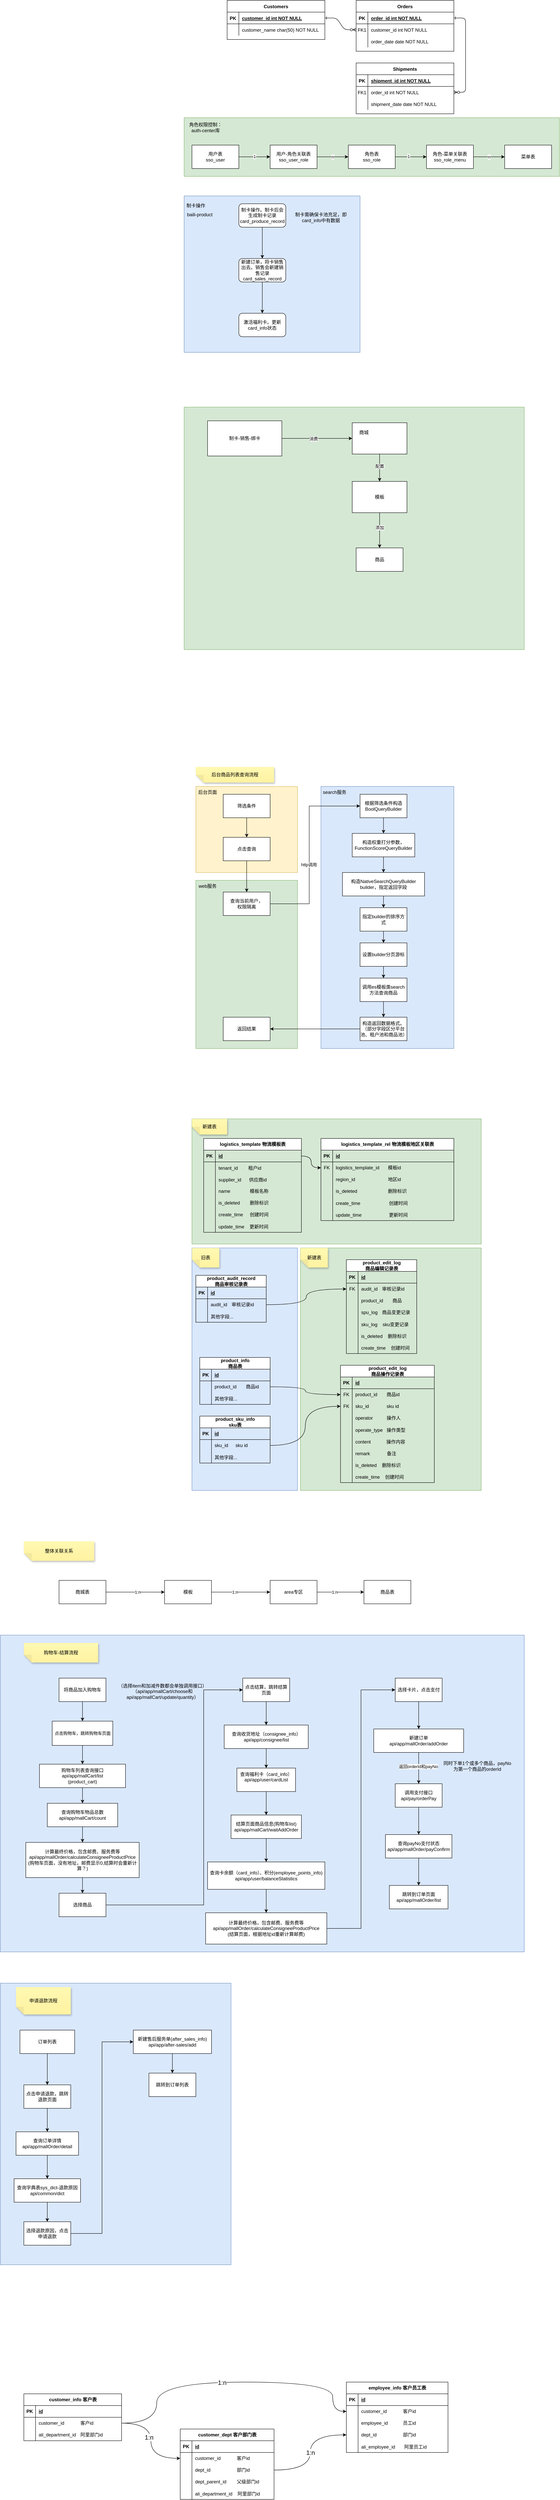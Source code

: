 <mxfile version="27.1.4">
  <diagram id="R2lEEEUBdFMjLlhIrx00" name="Page-1">
    <mxGraphModel dx="1993" dy="641" grid="1" gridSize="10" guides="1" tooltips="1" connect="1" arrows="1" fold="1" page="1" pageScale="1" pageWidth="850" pageHeight="1100" math="0" shadow="0" extFonts="Permanent Marker^https://fonts.googleapis.com/css?family=Permanent+Marker">
      <root>
        <mxCell id="0" />
        <mxCell id="1" parent="0" />
        <mxCell id="qEeSOftITZJ3OvmirbaV-176" value="" style="rounded=0;whiteSpace=wrap;html=1;fillColor=#dae8fc;strokeColor=#6c8ebf;" parent="1" vertex="1">
          <mxGeometry x="30" y="3310" width="270" height="620" as="geometry" />
        </mxCell>
        <mxCell id="qEeSOftITZJ3OvmirbaV-174" value="" style="rounded=0;whiteSpace=wrap;html=1;fillColor=#d5e8d4;strokeColor=#82b366;" parent="1" vertex="1">
          <mxGeometry x="307.5" y="3310" width="462.5" height="620" as="geometry" />
        </mxCell>
        <mxCell id="qEeSOftITZJ3OvmirbaV-172" value="" style="rounded=0;whiteSpace=wrap;html=1;fillColor=#d5e8d4;strokeColor=#82b366;" parent="1" vertex="1">
          <mxGeometry x="30" y="2980" width="740" height="320" as="geometry" />
        </mxCell>
        <mxCell id="C-vyLk0tnHw3VtMMgP7b-1" value="" style="edgeStyle=entityRelationEdgeStyle;endArrow=ERzeroToMany;startArrow=ERone;endFill=1;startFill=0;" parent="1" source="C-vyLk0tnHw3VtMMgP7b-24" target="C-vyLk0tnHw3VtMMgP7b-6" edge="1">
          <mxGeometry width="100" height="100" relative="1" as="geometry">
            <mxPoint x="340" y="720" as="sourcePoint" />
            <mxPoint x="440" y="620" as="targetPoint" />
          </mxGeometry>
        </mxCell>
        <mxCell id="C-vyLk0tnHw3VtMMgP7b-12" value="" style="edgeStyle=entityRelationEdgeStyle;endArrow=ERzeroToMany;startArrow=ERone;endFill=1;startFill=0;" parent="1" source="C-vyLk0tnHw3VtMMgP7b-3" target="C-vyLk0tnHw3VtMMgP7b-17" edge="1">
          <mxGeometry width="100" height="100" relative="1" as="geometry">
            <mxPoint x="400" y="180" as="sourcePoint" />
            <mxPoint x="460" y="205" as="targetPoint" />
          </mxGeometry>
        </mxCell>
        <mxCell id="C-vyLk0tnHw3VtMMgP7b-2" value="Orders" style="shape=table;startSize=30;container=1;collapsible=1;childLayout=tableLayout;fixedRows=1;rowLines=0;fontStyle=1;align=center;resizeLast=1;" parent="1" vertex="1">
          <mxGeometry x="450" y="120" width="250" height="130" as="geometry" />
        </mxCell>
        <mxCell id="C-vyLk0tnHw3VtMMgP7b-3" value="" style="shape=partialRectangle;collapsible=0;dropTarget=0;pointerEvents=0;fillColor=none;points=[[0,0.5],[1,0.5]];portConstraint=eastwest;top=0;left=0;right=0;bottom=1;" parent="C-vyLk0tnHw3VtMMgP7b-2" vertex="1">
          <mxGeometry y="30" width="250" height="30" as="geometry" />
        </mxCell>
        <mxCell id="C-vyLk0tnHw3VtMMgP7b-4" value="PK" style="shape=partialRectangle;overflow=hidden;connectable=0;fillColor=none;top=0;left=0;bottom=0;right=0;fontStyle=1;" parent="C-vyLk0tnHw3VtMMgP7b-3" vertex="1">
          <mxGeometry width="30" height="30" as="geometry" />
        </mxCell>
        <mxCell id="C-vyLk0tnHw3VtMMgP7b-5" value="order_id int NOT NULL " style="shape=partialRectangle;overflow=hidden;connectable=0;fillColor=none;top=0;left=0;bottom=0;right=0;align=left;spacingLeft=6;fontStyle=5;" parent="C-vyLk0tnHw3VtMMgP7b-3" vertex="1">
          <mxGeometry x="30" width="220" height="30" as="geometry" />
        </mxCell>
        <mxCell id="C-vyLk0tnHw3VtMMgP7b-6" value="" style="shape=partialRectangle;collapsible=0;dropTarget=0;pointerEvents=0;fillColor=none;points=[[0,0.5],[1,0.5]];portConstraint=eastwest;top=0;left=0;right=0;bottom=0;" parent="C-vyLk0tnHw3VtMMgP7b-2" vertex="1">
          <mxGeometry y="60" width="250" height="30" as="geometry" />
        </mxCell>
        <mxCell id="C-vyLk0tnHw3VtMMgP7b-7" value="FK1" style="shape=partialRectangle;overflow=hidden;connectable=0;fillColor=none;top=0;left=0;bottom=0;right=0;" parent="C-vyLk0tnHw3VtMMgP7b-6" vertex="1">
          <mxGeometry width="30" height="30" as="geometry" />
        </mxCell>
        <mxCell id="C-vyLk0tnHw3VtMMgP7b-8" value="customer_id int NOT NULL" style="shape=partialRectangle;overflow=hidden;connectable=0;fillColor=none;top=0;left=0;bottom=0;right=0;align=left;spacingLeft=6;" parent="C-vyLk0tnHw3VtMMgP7b-6" vertex="1">
          <mxGeometry x="30" width="220" height="30" as="geometry" />
        </mxCell>
        <mxCell id="C-vyLk0tnHw3VtMMgP7b-9" value="" style="shape=partialRectangle;collapsible=0;dropTarget=0;pointerEvents=0;fillColor=none;points=[[0,0.5],[1,0.5]];portConstraint=eastwest;top=0;left=0;right=0;bottom=0;" parent="C-vyLk0tnHw3VtMMgP7b-2" vertex="1">
          <mxGeometry y="90" width="250" height="30" as="geometry" />
        </mxCell>
        <mxCell id="C-vyLk0tnHw3VtMMgP7b-10" value="" style="shape=partialRectangle;overflow=hidden;connectable=0;fillColor=none;top=0;left=0;bottom=0;right=0;" parent="C-vyLk0tnHw3VtMMgP7b-9" vertex="1">
          <mxGeometry width="30" height="30" as="geometry" />
        </mxCell>
        <mxCell id="C-vyLk0tnHw3VtMMgP7b-11" value="order_date date NOT NULL" style="shape=partialRectangle;overflow=hidden;connectable=0;fillColor=none;top=0;left=0;bottom=0;right=0;align=left;spacingLeft=6;" parent="C-vyLk0tnHw3VtMMgP7b-9" vertex="1">
          <mxGeometry x="30" width="220" height="30" as="geometry" />
        </mxCell>
        <mxCell id="C-vyLk0tnHw3VtMMgP7b-13" value="Shipments" style="shape=table;startSize=30;container=1;collapsible=1;childLayout=tableLayout;fixedRows=1;rowLines=0;fontStyle=1;align=center;resizeLast=1;" parent="1" vertex="1">
          <mxGeometry x="450" y="280" width="250" height="130" as="geometry" />
        </mxCell>
        <mxCell id="C-vyLk0tnHw3VtMMgP7b-14" value="" style="shape=partialRectangle;collapsible=0;dropTarget=0;pointerEvents=0;fillColor=none;points=[[0,0.5],[1,0.5]];portConstraint=eastwest;top=0;left=0;right=0;bottom=1;" parent="C-vyLk0tnHw3VtMMgP7b-13" vertex="1">
          <mxGeometry y="30" width="250" height="30" as="geometry" />
        </mxCell>
        <mxCell id="C-vyLk0tnHw3VtMMgP7b-15" value="PK" style="shape=partialRectangle;overflow=hidden;connectable=0;fillColor=none;top=0;left=0;bottom=0;right=0;fontStyle=1;" parent="C-vyLk0tnHw3VtMMgP7b-14" vertex="1">
          <mxGeometry width="30" height="30" as="geometry" />
        </mxCell>
        <mxCell id="C-vyLk0tnHw3VtMMgP7b-16" value="shipment_id int NOT NULL " style="shape=partialRectangle;overflow=hidden;connectable=0;fillColor=none;top=0;left=0;bottom=0;right=0;align=left;spacingLeft=6;fontStyle=5;" parent="C-vyLk0tnHw3VtMMgP7b-14" vertex="1">
          <mxGeometry x="30" width="220" height="30" as="geometry" />
        </mxCell>
        <mxCell id="C-vyLk0tnHw3VtMMgP7b-17" value="" style="shape=partialRectangle;collapsible=0;dropTarget=0;pointerEvents=0;fillColor=none;points=[[0,0.5],[1,0.5]];portConstraint=eastwest;top=0;left=0;right=0;bottom=0;" parent="C-vyLk0tnHw3VtMMgP7b-13" vertex="1">
          <mxGeometry y="60" width="250" height="30" as="geometry" />
        </mxCell>
        <mxCell id="C-vyLk0tnHw3VtMMgP7b-18" value="FK1" style="shape=partialRectangle;overflow=hidden;connectable=0;fillColor=none;top=0;left=0;bottom=0;right=0;" parent="C-vyLk0tnHw3VtMMgP7b-17" vertex="1">
          <mxGeometry width="30" height="30" as="geometry" />
        </mxCell>
        <mxCell id="C-vyLk0tnHw3VtMMgP7b-19" value="order_id int NOT NULL" style="shape=partialRectangle;overflow=hidden;connectable=0;fillColor=none;top=0;left=0;bottom=0;right=0;align=left;spacingLeft=6;" parent="C-vyLk0tnHw3VtMMgP7b-17" vertex="1">
          <mxGeometry x="30" width="220" height="30" as="geometry" />
        </mxCell>
        <mxCell id="C-vyLk0tnHw3VtMMgP7b-20" value="" style="shape=partialRectangle;collapsible=0;dropTarget=0;pointerEvents=0;fillColor=none;points=[[0,0.5],[1,0.5]];portConstraint=eastwest;top=0;left=0;right=0;bottom=0;" parent="C-vyLk0tnHw3VtMMgP7b-13" vertex="1">
          <mxGeometry y="90" width="250" height="30" as="geometry" />
        </mxCell>
        <mxCell id="C-vyLk0tnHw3VtMMgP7b-21" value="" style="shape=partialRectangle;overflow=hidden;connectable=0;fillColor=none;top=0;left=0;bottom=0;right=0;" parent="C-vyLk0tnHw3VtMMgP7b-20" vertex="1">
          <mxGeometry width="30" height="30" as="geometry" />
        </mxCell>
        <mxCell id="C-vyLk0tnHw3VtMMgP7b-22" value="shipment_date date NOT NULL" style="shape=partialRectangle;overflow=hidden;connectable=0;fillColor=none;top=0;left=0;bottom=0;right=0;align=left;spacingLeft=6;" parent="C-vyLk0tnHw3VtMMgP7b-20" vertex="1">
          <mxGeometry x="30" width="220" height="30" as="geometry" />
        </mxCell>
        <mxCell id="C-vyLk0tnHw3VtMMgP7b-23" value="Customers" style="shape=table;startSize=30;container=1;collapsible=1;childLayout=tableLayout;fixedRows=1;rowLines=0;fontStyle=1;align=center;resizeLast=1;" parent="1" vertex="1">
          <mxGeometry x="120" y="120" width="250" height="100" as="geometry" />
        </mxCell>
        <mxCell id="C-vyLk0tnHw3VtMMgP7b-24" value="" style="shape=partialRectangle;collapsible=0;dropTarget=0;pointerEvents=0;fillColor=none;points=[[0,0.5],[1,0.5]];portConstraint=eastwest;top=0;left=0;right=0;bottom=1;" parent="C-vyLk0tnHw3VtMMgP7b-23" vertex="1">
          <mxGeometry y="30" width="250" height="30" as="geometry" />
        </mxCell>
        <mxCell id="C-vyLk0tnHw3VtMMgP7b-25" value="PK" style="shape=partialRectangle;overflow=hidden;connectable=0;fillColor=none;top=0;left=0;bottom=0;right=0;fontStyle=1;" parent="C-vyLk0tnHw3VtMMgP7b-24" vertex="1">
          <mxGeometry width="30" height="30" as="geometry" />
        </mxCell>
        <mxCell id="C-vyLk0tnHw3VtMMgP7b-26" value="customer_id int NOT NULL " style="shape=partialRectangle;overflow=hidden;connectable=0;fillColor=none;top=0;left=0;bottom=0;right=0;align=left;spacingLeft=6;fontStyle=5;" parent="C-vyLk0tnHw3VtMMgP7b-24" vertex="1">
          <mxGeometry x="30" width="220" height="30" as="geometry" />
        </mxCell>
        <mxCell id="C-vyLk0tnHw3VtMMgP7b-27" value="" style="shape=partialRectangle;collapsible=0;dropTarget=0;pointerEvents=0;fillColor=none;points=[[0,0.5],[1,0.5]];portConstraint=eastwest;top=0;left=0;right=0;bottom=0;" parent="C-vyLk0tnHw3VtMMgP7b-23" vertex="1">
          <mxGeometry y="60" width="250" height="30" as="geometry" />
        </mxCell>
        <mxCell id="C-vyLk0tnHw3VtMMgP7b-28" value="" style="shape=partialRectangle;overflow=hidden;connectable=0;fillColor=none;top=0;left=0;bottom=0;right=0;" parent="C-vyLk0tnHw3VtMMgP7b-27" vertex="1">
          <mxGeometry width="30" height="30" as="geometry" />
        </mxCell>
        <mxCell id="C-vyLk0tnHw3VtMMgP7b-29" value="customer_name char(50) NOT NULL" style="shape=partialRectangle;overflow=hidden;connectable=0;fillColor=none;top=0;left=0;bottom=0;right=0;align=left;spacingLeft=6;" parent="C-vyLk0tnHw3VtMMgP7b-27" vertex="1">
          <mxGeometry x="30" width="220" height="30" as="geometry" />
        </mxCell>
        <mxCell id="DF0JI38tbwWlgeeusf2I-32" value="" style="group" parent="1" vertex="1" connectable="0">
          <mxGeometry x="10" y="620" width="450" height="400" as="geometry" />
        </mxCell>
        <mxCell id="DF0JI38tbwWlgeeusf2I-29" value="" style="rounded=0;whiteSpace=wrap;html=1;fillColor=#dae8fc;strokeColor=#6c8ebf;" parent="DF0JI38tbwWlgeeusf2I-32" vertex="1">
          <mxGeometry width="450" height="400" as="geometry" />
        </mxCell>
        <mxCell id="DF0JI38tbwWlgeeusf2I-25" value="" style="edgeStyle=orthogonalEdgeStyle;rounded=0;orthogonalLoop=1;jettySize=auto;html=1;" parent="DF0JI38tbwWlgeeusf2I-32" source="DF0JI38tbwWlgeeusf2I-23" target="DF0JI38tbwWlgeeusf2I-24" edge="1">
          <mxGeometry relative="1" as="geometry" />
        </mxCell>
        <mxCell id="DF0JI38tbwWlgeeusf2I-23" value="制卡操作。制卡后会生成&lt;span style=&quot;background-color: transparent; color: light-dark(rgb(0, 0, 0), rgb(255, 255, 255));&quot;&gt;制卡记录&lt;/span&gt;&lt;div&gt;&lt;div&gt;card_produce_record&lt;/div&gt;&lt;/div&gt;" style="rounded=1;whiteSpace=wrap;html=1;" parent="DF0JI38tbwWlgeeusf2I-32" vertex="1">
          <mxGeometry x="140" y="20" width="120" height="60" as="geometry" />
        </mxCell>
        <mxCell id="DF0JI38tbwWlgeeusf2I-27" value="" style="edgeStyle=orthogonalEdgeStyle;rounded=0;orthogonalLoop=1;jettySize=auto;html=1;" parent="DF0JI38tbwWlgeeusf2I-32" source="DF0JI38tbwWlgeeusf2I-24" target="DF0JI38tbwWlgeeusf2I-26" edge="1">
          <mxGeometry relative="1" as="geometry" />
        </mxCell>
        <mxCell id="DF0JI38tbwWlgeeusf2I-24" value="新建订单，将卡销售出去。销售会新建销售记录card_sales_record" style="whiteSpace=wrap;html=1;rounded=1;" parent="DF0JI38tbwWlgeeusf2I-32" vertex="1">
          <mxGeometry x="140" y="160" width="120" height="60" as="geometry" />
        </mxCell>
        <mxCell id="DF0JI38tbwWlgeeusf2I-26" value="激活福利卡。更新&lt;div&gt;card_info状态&lt;/div&gt;" style="whiteSpace=wrap;html=1;rounded=1;" parent="DF0JI38tbwWlgeeusf2I-32" vertex="1">
          <mxGeometry x="140" y="300" width="120" height="60" as="geometry" />
        </mxCell>
        <mxCell id="DF0JI38tbwWlgeeusf2I-28" value="制卡需确保卡池充足，即card_info中有数据" style="text;html=1;align=center;verticalAlign=middle;whiteSpace=wrap;rounded=0;" parent="DF0JI38tbwWlgeeusf2I-32" vertex="1">
          <mxGeometry x="280" y="40" width="140" height="30" as="geometry" />
        </mxCell>
        <mxCell id="DF0JI38tbwWlgeeusf2I-30" value="制卡操作" style="text;html=1;align=center;verticalAlign=middle;whiteSpace=wrap;rounded=0;" parent="DF0JI38tbwWlgeeusf2I-32" vertex="1">
          <mxGeometry y="10" width="60" height="30" as="geometry" />
        </mxCell>
        <mxCell id="DF0JI38tbwWlgeeusf2I-31" value="baili-product" style="text;html=1;align=center;verticalAlign=middle;whiteSpace=wrap;rounded=0;" parent="DF0JI38tbwWlgeeusf2I-32" vertex="1">
          <mxGeometry y="35" width="80" height="25" as="geometry" />
        </mxCell>
        <mxCell id="DF0JI38tbwWlgeeusf2I-33" value="" style="group" parent="1" vertex="1" connectable="0">
          <mxGeometry x="10" y="420" width="960" height="150" as="geometry" />
        </mxCell>
        <mxCell id="DF0JI38tbwWlgeeusf2I-20" value="" style="rounded=0;whiteSpace=wrap;html=1;fillColor=#d5e8d4;strokeColor=#82b366;" parent="DF0JI38tbwWlgeeusf2I-33" vertex="1">
          <mxGeometry width="960" height="150" as="geometry" />
        </mxCell>
        <mxCell id="DF0JI38tbwWlgeeusf2I-9" value="" style="edgeStyle=orthogonalEdgeStyle;rounded=0;orthogonalLoop=1;jettySize=auto;html=1;" parent="DF0JI38tbwWlgeeusf2I-33" source="DF0JI38tbwWlgeeusf2I-6" target="DF0JI38tbwWlgeeusf2I-8" edge="1">
          <mxGeometry relative="1" as="geometry" />
        </mxCell>
        <mxCell id="DF0JI38tbwWlgeeusf2I-12" value="1" style="edgeLabel;html=1;align=center;verticalAlign=middle;resizable=0;points=[];" parent="DF0JI38tbwWlgeeusf2I-9" vertex="1" connectable="0">
          <mxGeometry y="1" relative="1" as="geometry">
            <mxPoint as="offset" />
          </mxGeometry>
        </mxCell>
        <mxCell id="DF0JI38tbwWlgeeusf2I-6" value="用户表&lt;div&gt;sso_user&lt;/div&gt;" style="rounded=0;whiteSpace=wrap;html=1;" parent="DF0JI38tbwWlgeeusf2I-33" vertex="1">
          <mxGeometry x="20" y="70" width="120" height="60" as="geometry" />
        </mxCell>
        <mxCell id="DF0JI38tbwWlgeeusf2I-11" value="n" style="edgeStyle=orthogonalEdgeStyle;rounded=0;orthogonalLoop=1;jettySize=auto;html=1;" parent="DF0JI38tbwWlgeeusf2I-33" source="DF0JI38tbwWlgeeusf2I-8" target="DF0JI38tbwWlgeeusf2I-10" edge="1">
          <mxGeometry relative="1" as="geometry" />
        </mxCell>
        <mxCell id="DF0JI38tbwWlgeeusf2I-8" value="用户-角色关联表&lt;div&gt;sso_user_role&lt;/div&gt;" style="rounded=0;whiteSpace=wrap;html=1;" parent="DF0JI38tbwWlgeeusf2I-33" vertex="1">
          <mxGeometry x="220" y="70" width="120" height="60" as="geometry" />
        </mxCell>
        <mxCell id="DF0JI38tbwWlgeeusf2I-14" value="" style="edgeStyle=orthogonalEdgeStyle;rounded=0;orthogonalLoop=1;jettySize=auto;html=1;" parent="DF0JI38tbwWlgeeusf2I-33" source="DF0JI38tbwWlgeeusf2I-10" target="DF0JI38tbwWlgeeusf2I-13" edge="1">
          <mxGeometry relative="1" as="geometry" />
        </mxCell>
        <mxCell id="DF0JI38tbwWlgeeusf2I-15" value="1" style="edgeLabel;html=1;align=center;verticalAlign=middle;resizable=0;points=[];" parent="DF0JI38tbwWlgeeusf2I-14" vertex="1" connectable="0">
          <mxGeometry x="-0.15" y="1" relative="1" as="geometry">
            <mxPoint as="offset" />
          </mxGeometry>
        </mxCell>
        <mxCell id="DF0JI38tbwWlgeeusf2I-10" value="角色表&lt;div&gt;sso_role&lt;/div&gt;" style="whiteSpace=wrap;html=1;rounded=0;" parent="DF0JI38tbwWlgeeusf2I-33" vertex="1">
          <mxGeometry x="420" y="70" width="120" height="60" as="geometry" />
        </mxCell>
        <mxCell id="DF0JI38tbwWlgeeusf2I-17" value="n" style="edgeStyle=orthogonalEdgeStyle;rounded=0;orthogonalLoop=1;jettySize=auto;html=1;" parent="DF0JI38tbwWlgeeusf2I-33" source="DF0JI38tbwWlgeeusf2I-13" target="DF0JI38tbwWlgeeusf2I-16" edge="1">
          <mxGeometry relative="1" as="geometry" />
        </mxCell>
        <mxCell id="DF0JI38tbwWlgeeusf2I-13" value="角色-菜单关联表&lt;div&gt;sso_role_menu&lt;/div&gt;" style="whiteSpace=wrap;html=1;rounded=0;" parent="DF0JI38tbwWlgeeusf2I-33" vertex="1">
          <mxGeometry x="620" y="70" width="120" height="60" as="geometry" />
        </mxCell>
        <mxCell id="DF0JI38tbwWlgeeusf2I-16" value="菜单表" style="whiteSpace=wrap;html=1;rounded=0;" parent="DF0JI38tbwWlgeeusf2I-33" vertex="1">
          <mxGeometry x="820" y="70" width="120" height="60" as="geometry" />
        </mxCell>
        <mxCell id="DF0JI38tbwWlgeeusf2I-21" value="角色权限控制：auth-center库" style="text;html=1;align=center;verticalAlign=middle;whiteSpace=wrap;rounded=0;" parent="DF0JI38tbwWlgeeusf2I-33" vertex="1">
          <mxGeometry x="10" y="10" width="90" height="30" as="geometry" />
        </mxCell>
        <mxCell id="NYRqB93YwXxQZEAE4ijv-1" value="" style="rounded=0;whiteSpace=wrap;html=1;fillColor=#d5e8d4;strokeColor=#82b366;" parent="1" vertex="1">
          <mxGeometry x="10" y="1160" width="870" height="620" as="geometry" />
        </mxCell>
        <mxCell id="NYRqB93YwXxQZEAE4ijv-13" style="edgeStyle=orthogonalEdgeStyle;rounded=0;orthogonalLoop=1;jettySize=auto;html=1;exitX=1;exitY=0.5;exitDx=0;exitDy=0;entryX=0;entryY=1;entryDx=0;entryDy=0;" parent="1" source="NYRqB93YwXxQZEAE4ijv-3" target="NYRqB93YwXxQZEAE4ijv-7" edge="1">
          <mxGeometry relative="1" as="geometry">
            <Array as="points">
              <mxPoint x="390" y="1240" />
              <mxPoint x="390" y="1240" />
            </Array>
          </mxGeometry>
        </mxCell>
        <mxCell id="NYRqB93YwXxQZEAE4ijv-14" value="消费" style="edgeLabel;html=1;align=center;verticalAlign=middle;resizable=0;points=[];" parent="NYRqB93YwXxQZEAE4ijv-13" vertex="1" connectable="0">
          <mxGeometry x="-0.1" y="-1" relative="1" as="geometry">
            <mxPoint as="offset" />
          </mxGeometry>
        </mxCell>
        <mxCell id="NYRqB93YwXxQZEAE4ijv-3" value="制卡-销售-绑卡" style="rounded=0;whiteSpace=wrap;html=1;" parent="1" vertex="1">
          <mxGeometry x="70" y="1195" width="190" height="90" as="geometry" />
        </mxCell>
        <mxCell id="NYRqB93YwXxQZEAE4ijv-10" style="edgeStyle=orthogonalEdgeStyle;rounded=0;orthogonalLoop=1;jettySize=auto;html=1;entryX=0.5;entryY=0;entryDx=0;entryDy=0;" parent="1" source="NYRqB93YwXxQZEAE4ijv-6" target="NYRqB93YwXxQZEAE4ijv-9" edge="1">
          <mxGeometry relative="1" as="geometry" />
        </mxCell>
        <mxCell id="NYRqB93YwXxQZEAE4ijv-15" value="配置" style="edgeLabel;html=1;align=center;verticalAlign=middle;resizable=0;points=[];" parent="NYRqB93YwXxQZEAE4ijv-10" vertex="1" connectable="0">
          <mxGeometry x="-0.114" relative="1" as="geometry">
            <mxPoint as="offset" />
          </mxGeometry>
        </mxCell>
        <mxCell id="NYRqB93YwXxQZEAE4ijv-6" value="" style="rounded=0;whiteSpace=wrap;html=1;" parent="1" vertex="1">
          <mxGeometry x="440" y="1200" width="140" height="80" as="geometry" />
        </mxCell>
        <mxCell id="NYRqB93YwXxQZEAE4ijv-7" value="商城" style="text;html=1;align=center;verticalAlign=middle;whiteSpace=wrap;rounded=0;" parent="1" vertex="1">
          <mxGeometry x="440" y="1210" width="60" height="30" as="geometry" />
        </mxCell>
        <mxCell id="NYRqB93YwXxQZEAE4ijv-17" value="" style="edgeStyle=orthogonalEdgeStyle;rounded=0;orthogonalLoop=1;jettySize=auto;html=1;" parent="1" source="NYRqB93YwXxQZEAE4ijv-9" target="NYRqB93YwXxQZEAE4ijv-16" edge="1">
          <mxGeometry relative="1" as="geometry" />
        </mxCell>
        <mxCell id="NYRqB93YwXxQZEAE4ijv-18" value="添加" style="edgeLabel;html=1;align=center;verticalAlign=middle;resizable=0;points=[];" parent="NYRqB93YwXxQZEAE4ijv-17" vertex="1" connectable="0">
          <mxGeometry x="-0.156" relative="1" as="geometry">
            <mxPoint as="offset" />
          </mxGeometry>
        </mxCell>
        <mxCell id="NYRqB93YwXxQZEAE4ijv-9" value="模板" style="rounded=0;whiteSpace=wrap;html=1;" parent="1" vertex="1">
          <mxGeometry x="440" y="1350" width="140" height="80" as="geometry" />
        </mxCell>
        <mxCell id="NYRqB93YwXxQZEAE4ijv-16" value="商品" style="whiteSpace=wrap;html=1;rounded=0;" parent="1" vertex="1">
          <mxGeometry x="450" y="1520" width="120" height="60" as="geometry" />
        </mxCell>
        <mxCell id="NYRqB93YwXxQZEAE4ijv-59" value="" style="group" parent="1" vertex="1" connectable="0">
          <mxGeometry x="40" y="2080" width="660" height="720" as="geometry" />
        </mxCell>
        <mxCell id="NYRqB93YwXxQZEAE4ijv-32" value="" style="rounded=0;whiteSpace=wrap;html=1;fillColor=#dae8fc;strokeColor=#6c8ebf;" parent="NYRqB93YwXxQZEAE4ijv-59" vertex="1">
          <mxGeometry x="320" y="50" width="340" height="670" as="geometry" />
        </mxCell>
        <mxCell id="NYRqB93YwXxQZEAE4ijv-20" value="" style="rounded=0;whiteSpace=wrap;html=1;fillColor=#d5e8d4;strokeColor=#82b366;" parent="NYRqB93YwXxQZEAE4ijv-59" vertex="1">
          <mxGeometry y="290" width="260" height="430" as="geometry" />
        </mxCell>
        <mxCell id="NYRqB93YwXxQZEAE4ijv-22" value="web服务" style="text;html=1;align=center;verticalAlign=middle;whiteSpace=wrap;rounded=0;" parent="NYRqB93YwXxQZEAE4ijv-59" vertex="1">
          <mxGeometry y="290" width="60" height="30" as="geometry" />
        </mxCell>
        <mxCell id="NYRqB93YwXxQZEAE4ijv-36" style="edgeStyle=orthogonalEdgeStyle;rounded=0;orthogonalLoop=1;jettySize=auto;html=1;exitX=1;exitY=0.5;exitDx=0;exitDy=0;" parent="NYRqB93YwXxQZEAE4ijv-59" source="NYRqB93YwXxQZEAE4ijv-30" target="NYRqB93YwXxQZEAE4ijv-35" edge="1">
          <mxGeometry relative="1" as="geometry">
            <mxPoint x="290" y="90" as="targetPoint" />
            <Array as="points">
              <mxPoint x="290" y="350" />
              <mxPoint x="290" y="100" />
            </Array>
          </mxGeometry>
        </mxCell>
        <mxCell id="NYRqB93YwXxQZEAE4ijv-37" value="http调用" style="edgeLabel;html=1;align=center;verticalAlign=middle;resizable=0;points=[];" parent="NYRqB93YwXxQZEAE4ijv-36" vertex="1" connectable="0">
          <mxGeometry x="-0.167" y="1" relative="1" as="geometry">
            <mxPoint as="offset" />
          </mxGeometry>
        </mxCell>
        <mxCell id="NYRqB93YwXxQZEAE4ijv-30" value="查询当前用户，&lt;div&gt;权限隔离&lt;/div&gt;" style="rounded=0;whiteSpace=wrap;html=1;" parent="NYRqB93YwXxQZEAE4ijv-59" vertex="1">
          <mxGeometry x="70" y="320" width="120" height="60" as="geometry" />
        </mxCell>
        <mxCell id="NYRqB93YwXxQZEAE4ijv-38" value="返回结果" style="rounded=0;whiteSpace=wrap;html=1;" parent="NYRqB93YwXxQZEAE4ijv-59" vertex="1">
          <mxGeometry x="70" y="640" width="120" height="60" as="geometry" />
        </mxCell>
        <mxCell id="NYRqB93YwXxQZEAE4ijv-52" style="edgeStyle=orthogonalEdgeStyle;rounded=0;orthogonalLoop=1;jettySize=auto;html=1;exitX=0;exitY=0.5;exitDx=0;exitDy=0;entryX=1;entryY=0.5;entryDx=0;entryDy=0;" parent="NYRqB93YwXxQZEAE4ijv-59" source="NYRqB93YwXxQZEAE4ijv-49" target="NYRqB93YwXxQZEAE4ijv-38" edge="1">
          <mxGeometry relative="1" as="geometry" />
        </mxCell>
        <mxCell id="NYRqB93YwXxQZEAE4ijv-55" value="" style="group;fillColor=#fff2cc;strokeColor=#d6b656;container=0;" parent="NYRqB93YwXxQZEAE4ijv-59" vertex="1" connectable="0">
          <mxGeometry y="50" width="260" height="220" as="geometry" />
        </mxCell>
        <mxCell id="NYRqB93YwXxQZEAE4ijv-33" value="search服务" style="text;html=1;align=center;verticalAlign=middle;whiteSpace=wrap;rounded=0;" parent="NYRqB93YwXxQZEAE4ijv-59" vertex="1">
          <mxGeometry x="320" y="50" width="70" height="30" as="geometry" />
        </mxCell>
        <mxCell id="NYRqB93YwXxQZEAE4ijv-40" value="" style="edgeStyle=orthogonalEdgeStyle;rounded=0;orthogonalLoop=1;jettySize=auto;html=1;" parent="NYRqB93YwXxQZEAE4ijv-59" source="NYRqB93YwXxQZEAE4ijv-35" target="NYRqB93YwXxQZEAE4ijv-39" edge="1">
          <mxGeometry relative="1" as="geometry" />
        </mxCell>
        <mxCell id="NYRqB93YwXxQZEAE4ijv-35" value="根据筛选条件构造&lt;div&gt;BoolQueryBuilder&lt;/div&gt;" style="rounded=0;whiteSpace=wrap;html=1;" parent="NYRqB93YwXxQZEAE4ijv-59" vertex="1">
          <mxGeometry x="420" y="70" width="120" height="60" as="geometry" />
        </mxCell>
        <mxCell id="NYRqB93YwXxQZEAE4ijv-42" value="" style="edgeStyle=orthogonalEdgeStyle;rounded=0;orthogonalLoop=1;jettySize=auto;html=1;" parent="NYRqB93YwXxQZEAE4ijv-59" source="NYRqB93YwXxQZEAE4ijv-39" target="NYRqB93YwXxQZEAE4ijv-41" edge="1">
          <mxGeometry relative="1" as="geometry" />
        </mxCell>
        <mxCell id="NYRqB93YwXxQZEAE4ijv-39" value="构造权重打分参数，FunctionScoreQueryBuilder" style="whiteSpace=wrap;html=1;rounded=0;" parent="NYRqB93YwXxQZEAE4ijv-59" vertex="1">
          <mxGeometry x="400" y="170" width="160" height="60" as="geometry" />
        </mxCell>
        <mxCell id="NYRqB93YwXxQZEAE4ijv-44" value="" style="edgeStyle=orthogonalEdgeStyle;rounded=0;orthogonalLoop=1;jettySize=auto;html=1;" parent="NYRqB93YwXxQZEAE4ijv-59" source="NYRqB93YwXxQZEAE4ijv-41" target="NYRqB93YwXxQZEAE4ijv-43" edge="1">
          <mxGeometry relative="1" as="geometry" />
        </mxCell>
        <mxCell id="NYRqB93YwXxQZEAE4ijv-41" value="构造NativeSearchQueryBuilder builder，指定返回字段" style="whiteSpace=wrap;html=1;rounded=0;" parent="NYRqB93YwXxQZEAE4ijv-59" vertex="1">
          <mxGeometry x="375" y="270" width="210" height="60" as="geometry" />
        </mxCell>
        <mxCell id="NYRqB93YwXxQZEAE4ijv-46" value="" style="edgeStyle=orthogonalEdgeStyle;rounded=0;orthogonalLoop=1;jettySize=auto;html=1;" parent="NYRqB93YwXxQZEAE4ijv-59" source="NYRqB93YwXxQZEAE4ijv-43" target="NYRqB93YwXxQZEAE4ijv-45" edge="1">
          <mxGeometry relative="1" as="geometry" />
        </mxCell>
        <mxCell id="NYRqB93YwXxQZEAE4ijv-43" value="指定builder的排序方式" style="whiteSpace=wrap;html=1;rounded=0;" parent="NYRqB93YwXxQZEAE4ijv-59" vertex="1">
          <mxGeometry x="420" y="360" width="120" height="60" as="geometry" />
        </mxCell>
        <mxCell id="NYRqB93YwXxQZEAE4ijv-48" value="" style="edgeStyle=orthogonalEdgeStyle;rounded=0;orthogonalLoop=1;jettySize=auto;html=1;" parent="NYRqB93YwXxQZEAE4ijv-59" source="NYRqB93YwXxQZEAE4ijv-45" target="NYRqB93YwXxQZEAE4ijv-47" edge="1">
          <mxGeometry relative="1" as="geometry" />
        </mxCell>
        <mxCell id="NYRqB93YwXxQZEAE4ijv-45" value="设置builder分页游标" style="whiteSpace=wrap;html=1;rounded=0;" parent="NYRqB93YwXxQZEAE4ijv-59" vertex="1">
          <mxGeometry x="420" y="450" width="120" height="60" as="geometry" />
        </mxCell>
        <mxCell id="NYRqB93YwXxQZEAE4ijv-50" value="" style="edgeStyle=orthogonalEdgeStyle;rounded=0;orthogonalLoop=1;jettySize=auto;html=1;" parent="NYRqB93YwXxQZEAE4ijv-59" source="NYRqB93YwXxQZEAE4ijv-47" target="NYRqB93YwXxQZEAE4ijv-49" edge="1">
          <mxGeometry relative="1" as="geometry" />
        </mxCell>
        <mxCell id="NYRqB93YwXxQZEAE4ijv-47" value="调用es模板类search方法查询商品" style="whiteSpace=wrap;html=1;rounded=0;" parent="NYRqB93YwXxQZEAE4ijv-59" vertex="1">
          <mxGeometry x="420" y="540" width="120" height="60" as="geometry" />
        </mxCell>
        <mxCell id="NYRqB93YwXxQZEAE4ijv-49" value="构造返回数据格式。（部分字段区分平台池、租户池和商品池）" style="whiteSpace=wrap;html=1;rounded=0;" parent="NYRqB93YwXxQZEAE4ijv-59" vertex="1">
          <mxGeometry x="420" y="640" width="120" height="60" as="geometry" />
        </mxCell>
        <mxCell id="NYRqB93YwXxQZEAE4ijv-27" value="" style="edgeStyle=orthogonalEdgeStyle;rounded=0;orthogonalLoop=1;jettySize=auto;html=1;" parent="NYRqB93YwXxQZEAE4ijv-59" source="NYRqB93YwXxQZEAE4ijv-25" target="NYRqB93YwXxQZEAE4ijv-26" edge="1">
          <mxGeometry relative="1" as="geometry" />
        </mxCell>
        <mxCell id="NYRqB93YwXxQZEAE4ijv-25" value="筛选条件" style="rounded=0;whiteSpace=wrap;html=1;" parent="NYRqB93YwXxQZEAE4ijv-59" vertex="1">
          <mxGeometry x="70" y="70" width="120" height="60" as="geometry" />
        </mxCell>
        <mxCell id="NYRqB93YwXxQZEAE4ijv-61" style="edgeStyle=orthogonalEdgeStyle;rounded=0;orthogonalLoop=1;jettySize=auto;html=1;exitX=0.5;exitY=1;exitDx=0;exitDy=0;entryX=0.5;entryY=0;entryDx=0;entryDy=0;" parent="NYRqB93YwXxQZEAE4ijv-59" source="NYRqB93YwXxQZEAE4ijv-26" target="NYRqB93YwXxQZEAE4ijv-30" edge="1">
          <mxGeometry relative="1" as="geometry" />
        </mxCell>
        <mxCell id="NYRqB93YwXxQZEAE4ijv-26" value="点击查询" style="whiteSpace=wrap;html=1;rounded=0;" parent="NYRqB93YwXxQZEAE4ijv-59" vertex="1">
          <mxGeometry x="70" y="180" width="120" height="60" as="geometry" />
        </mxCell>
        <mxCell id="NYRqB93YwXxQZEAE4ijv-54" value="后台页面" style="text;html=1;align=center;verticalAlign=middle;whiteSpace=wrap;rounded=0;" parent="NYRqB93YwXxQZEAE4ijv-59" vertex="1">
          <mxGeometry y="50" width="60" height="30" as="geometry" />
        </mxCell>
        <mxCell id="NYRqB93YwXxQZEAE4ijv-58" value="后台商品列表查询流程" style="shape=note;whiteSpace=wrap;html=1;backgroundOutline=1;fontColor=#000000;darkOpacity=0.05;fillColor=#FFF9B2;strokeColor=none;fillStyle=solid;direction=west;gradientDirection=north;gradientColor=#FFF2A1;shadow=1;size=20;pointerEvents=1;" parent="NYRqB93YwXxQZEAE4ijv-59" vertex="1">
          <mxGeometry width="200" height="40" as="geometry" />
        </mxCell>
        <mxCell id="NYRqB93YwXxQZEAE4ijv-62" value="logistics_template_rel 物流模板地区关联表" style="shape=table;startSize=30;container=1;collapsible=1;childLayout=tableLayout;fixedRows=1;rowLines=0;fontStyle=1;align=center;resizeLast=1;html=1;" parent="1" vertex="1">
          <mxGeometry x="360" y="3030" width="340.0" height="210" as="geometry" />
        </mxCell>
        <mxCell id="NYRqB93YwXxQZEAE4ijv-63" value="" style="shape=tableRow;horizontal=0;startSize=0;swimlaneHead=0;swimlaneBody=0;fillColor=none;collapsible=0;dropTarget=0;points=[[0,0.5],[1,0.5]];portConstraint=eastwest;top=0;left=0;right=0;bottom=1;" parent="NYRqB93YwXxQZEAE4ijv-62" vertex="1">
          <mxGeometry y="30" width="340.0" height="30" as="geometry" />
        </mxCell>
        <mxCell id="NYRqB93YwXxQZEAE4ijv-64" value="PK" style="shape=partialRectangle;connectable=0;fillColor=none;top=0;left=0;bottom=0;right=0;fontStyle=1;overflow=hidden;whiteSpace=wrap;html=1;" parent="NYRqB93YwXxQZEAE4ijv-63" vertex="1">
          <mxGeometry width="30.0" height="30" as="geometry">
            <mxRectangle width="30.0" height="30" as="alternateBounds" />
          </mxGeometry>
        </mxCell>
        <mxCell id="NYRqB93YwXxQZEAE4ijv-65" value="id" style="shape=partialRectangle;connectable=0;fillColor=none;top=0;left=0;bottom=0;right=0;align=left;spacingLeft=6;fontStyle=5;overflow=hidden;whiteSpace=wrap;html=1;" parent="NYRqB93YwXxQZEAE4ijv-63" vertex="1">
          <mxGeometry x="30.0" width="310" height="30" as="geometry">
            <mxRectangle width="310" height="30" as="alternateBounds" />
          </mxGeometry>
        </mxCell>
        <mxCell id="NYRqB93YwXxQZEAE4ijv-102" value="" style="shape=tableRow;horizontal=0;startSize=0;swimlaneHead=0;swimlaneBody=0;fillColor=none;collapsible=0;dropTarget=0;points=[[0,0.5],[1,0.5]];portConstraint=eastwest;top=0;left=0;right=0;bottom=0;" parent="NYRqB93YwXxQZEAE4ijv-62" vertex="1">
          <mxGeometry y="60" width="340.0" height="30" as="geometry" />
        </mxCell>
        <mxCell id="NYRqB93YwXxQZEAE4ijv-103" value="FK" style="shape=partialRectangle;connectable=0;fillColor=none;top=0;left=0;bottom=0;right=0;fontStyle=0;overflow=hidden;whiteSpace=wrap;html=1;" parent="NYRqB93YwXxQZEAE4ijv-102" vertex="1">
          <mxGeometry width="30.0" height="30" as="geometry">
            <mxRectangle width="30.0" height="30" as="alternateBounds" />
          </mxGeometry>
        </mxCell>
        <mxCell id="NYRqB93YwXxQZEAE4ijv-104" value="logistics_template_id&lt;span style=&quot;white-space: pre;&quot;&gt;&#x9;&lt;/span&gt;模板id" style="shape=partialRectangle;connectable=0;fillColor=none;top=0;left=0;bottom=0;right=0;align=left;spacingLeft=6;fontStyle=0;overflow=hidden;whiteSpace=wrap;html=1;" parent="NYRqB93YwXxQZEAE4ijv-102" vertex="1">
          <mxGeometry x="30.0" width="310" height="30" as="geometry">
            <mxRectangle width="310" height="30" as="alternateBounds" />
          </mxGeometry>
        </mxCell>
        <mxCell id="NYRqB93YwXxQZEAE4ijv-69" value="" style="shape=tableRow;horizontal=0;startSize=0;swimlaneHead=0;swimlaneBody=0;fillColor=none;collapsible=0;dropTarget=0;points=[[0,0.5],[1,0.5]];portConstraint=eastwest;top=0;left=0;right=0;bottom=0;" parent="NYRqB93YwXxQZEAE4ijv-62" vertex="1">
          <mxGeometry y="90" width="340.0" height="30" as="geometry" />
        </mxCell>
        <mxCell id="NYRqB93YwXxQZEAE4ijv-70" value="" style="shape=partialRectangle;connectable=0;fillColor=none;top=0;left=0;bottom=0;right=0;editable=1;overflow=hidden;whiteSpace=wrap;html=1;" parent="NYRqB93YwXxQZEAE4ijv-69" vertex="1">
          <mxGeometry width="30.0" height="30" as="geometry">
            <mxRectangle width="30.0" height="30" as="alternateBounds" />
          </mxGeometry>
        </mxCell>
        <mxCell id="NYRqB93YwXxQZEAE4ijv-71" value="region_id&lt;span style=&quot;white-space: pre;&quot;&gt;&#x9;&lt;/span&gt;&lt;span style=&quot;white-space: pre;&quot;&gt;&#x9;&lt;span style=&quot;white-space: pre;&quot;&gt;&#x9;&lt;/span&gt;&lt;span style=&quot;white-space: pre;&quot;&gt;&#x9;&lt;/span&gt;&lt;/span&gt;地区id" style="shape=partialRectangle;connectable=0;fillColor=none;top=0;left=0;bottom=0;right=0;align=left;spacingLeft=6;overflow=hidden;whiteSpace=wrap;html=1;" parent="NYRqB93YwXxQZEAE4ijv-69" vertex="1">
          <mxGeometry x="30.0" width="310" height="30" as="geometry">
            <mxRectangle width="310" height="30" as="alternateBounds" />
          </mxGeometry>
        </mxCell>
        <mxCell id="NYRqB93YwXxQZEAE4ijv-72" value="" style="shape=tableRow;horizontal=0;startSize=0;swimlaneHead=0;swimlaneBody=0;fillColor=none;collapsible=0;dropTarget=0;points=[[0,0.5],[1,0.5]];portConstraint=eastwest;top=0;left=0;right=0;bottom=0;" parent="NYRqB93YwXxQZEAE4ijv-62" vertex="1">
          <mxGeometry y="120" width="340.0" height="30" as="geometry" />
        </mxCell>
        <mxCell id="NYRqB93YwXxQZEAE4ijv-73" value="" style="shape=partialRectangle;connectable=0;fillColor=none;top=0;left=0;bottom=0;right=0;editable=1;overflow=hidden;whiteSpace=wrap;html=1;" parent="NYRqB93YwXxQZEAE4ijv-72" vertex="1">
          <mxGeometry width="30.0" height="30" as="geometry">
            <mxRectangle width="30.0" height="30" as="alternateBounds" />
          </mxGeometry>
        </mxCell>
        <mxCell id="NYRqB93YwXxQZEAE4ijv-74" value="is_deleted&lt;span style=&quot;white-space: pre;&quot;&gt;&#x9;&lt;/span&gt;&lt;span style=&quot;white-space: pre;&quot;&gt;&#x9;&lt;/span&gt;&lt;span style=&quot;white-space: pre;&quot;&gt;&#x9;&lt;/span&gt;删除标识" style="shape=partialRectangle;connectable=0;fillColor=none;top=0;left=0;bottom=0;right=0;align=left;spacingLeft=6;overflow=hidden;whiteSpace=wrap;html=1;" parent="NYRqB93YwXxQZEAE4ijv-72" vertex="1">
          <mxGeometry x="30.0" width="310" height="30" as="geometry">
            <mxRectangle width="310" height="30" as="alternateBounds" />
          </mxGeometry>
        </mxCell>
        <mxCell id="NYRqB93YwXxQZEAE4ijv-77" value="" style="shape=tableRow;horizontal=0;startSize=0;swimlaneHead=0;swimlaneBody=0;fillColor=none;collapsible=0;dropTarget=0;points=[[0,0.5],[1,0.5]];portConstraint=eastwest;top=0;left=0;right=0;bottom=0;" parent="NYRqB93YwXxQZEAE4ijv-62" vertex="1">
          <mxGeometry y="150" width="340.0" height="30" as="geometry" />
        </mxCell>
        <mxCell id="NYRqB93YwXxQZEAE4ijv-78" value="" style="shape=partialRectangle;connectable=0;fillColor=none;top=0;left=0;bottom=0;right=0;editable=1;overflow=hidden;" parent="NYRqB93YwXxQZEAE4ijv-77" vertex="1">
          <mxGeometry width="30.0" height="30" as="geometry">
            <mxRectangle width="30.0" height="30" as="alternateBounds" />
          </mxGeometry>
        </mxCell>
        <mxCell id="NYRqB93YwXxQZEAE4ijv-79" value="create_time                      创建时间" style="shape=partialRectangle;connectable=0;fillColor=none;top=0;left=0;bottom=0;right=0;align=left;spacingLeft=6;overflow=hidden;" parent="NYRqB93YwXxQZEAE4ijv-77" vertex="1">
          <mxGeometry x="30.0" width="310" height="30" as="geometry">
            <mxRectangle width="310" height="30" as="alternateBounds" />
          </mxGeometry>
        </mxCell>
        <mxCell id="NYRqB93YwXxQZEAE4ijv-108" value="" style="shape=tableRow;horizontal=0;startSize=0;swimlaneHead=0;swimlaneBody=0;fillColor=none;collapsible=0;dropTarget=0;points=[[0,0.5],[1,0.5]];portConstraint=eastwest;top=0;left=0;right=0;bottom=0;" parent="NYRqB93YwXxQZEAE4ijv-62" vertex="1">
          <mxGeometry y="180" width="340.0" height="30" as="geometry" />
        </mxCell>
        <mxCell id="NYRqB93YwXxQZEAE4ijv-109" value="" style="shape=partialRectangle;connectable=0;fillColor=none;top=0;left=0;bottom=0;right=0;editable=1;overflow=hidden;" parent="NYRqB93YwXxQZEAE4ijv-108" vertex="1">
          <mxGeometry width="30.0" height="30" as="geometry">
            <mxRectangle width="30.0" height="30" as="alternateBounds" />
          </mxGeometry>
        </mxCell>
        <mxCell id="NYRqB93YwXxQZEAE4ijv-110" value="update_time                     更新时间" style="shape=partialRectangle;connectable=0;fillColor=none;top=0;left=0;bottom=0;right=0;align=left;spacingLeft=6;overflow=hidden;" parent="NYRqB93YwXxQZEAE4ijv-108" vertex="1">
          <mxGeometry x="30.0" width="310" height="30" as="geometry">
            <mxRectangle width="310" height="30" as="alternateBounds" />
          </mxGeometry>
        </mxCell>
        <mxCell id="NYRqB93YwXxQZEAE4ijv-80" value="logistics_template 物流模板表" style="shape=table;startSize=30;container=1;collapsible=1;childLayout=tableLayout;fixedRows=1;rowLines=0;fontStyle=1;align=center;resizeLast=1;html=1;" parent="1" vertex="1">
          <mxGeometry x="60" y="3030" width="250" height="240" as="geometry">
            <mxRectangle x="80" y="3030" width="140" height="30" as="alternateBounds" />
          </mxGeometry>
        </mxCell>
        <mxCell id="NYRqB93YwXxQZEAE4ijv-81" value="" style="shape=tableRow;horizontal=0;startSize=0;swimlaneHead=0;swimlaneBody=0;fillColor=none;collapsible=0;dropTarget=0;points=[[0,0.5],[1,0.5]];portConstraint=eastwest;top=0;left=0;right=0;bottom=1;" parent="NYRqB93YwXxQZEAE4ijv-80" vertex="1">
          <mxGeometry y="30" width="250" height="30" as="geometry" />
        </mxCell>
        <mxCell id="NYRqB93YwXxQZEAE4ijv-82" value="PK" style="shape=partialRectangle;connectable=0;fillColor=none;top=0;left=0;bottom=0;right=0;fontStyle=1;overflow=hidden;whiteSpace=wrap;html=1;" parent="NYRqB93YwXxQZEAE4ijv-81" vertex="1">
          <mxGeometry width="30" height="30" as="geometry">
            <mxRectangle width="30" height="30" as="alternateBounds" />
          </mxGeometry>
        </mxCell>
        <mxCell id="NYRqB93YwXxQZEAE4ijv-83" value="id&lt;span style=&quot;white-space: pre;&quot;&gt;&#x9;&lt;/span&gt;&lt;span style=&quot;white-space: pre;&quot;&gt;&#x9;&lt;/span&gt;&lt;span style=&quot;white-space: pre;&quot;&gt;&#x9;&lt;/span&gt;" style="shape=partialRectangle;connectable=0;fillColor=none;top=0;left=0;bottom=0;right=0;align=left;spacingLeft=6;fontStyle=5;overflow=hidden;whiteSpace=wrap;html=1;" parent="NYRqB93YwXxQZEAE4ijv-81" vertex="1">
          <mxGeometry x="30" width="220" height="30" as="geometry">
            <mxRectangle width="220" height="30" as="alternateBounds" />
          </mxGeometry>
        </mxCell>
        <mxCell id="NYRqB93YwXxQZEAE4ijv-115" value="" style="shape=tableRow;horizontal=0;startSize=0;swimlaneHead=0;swimlaneBody=0;fillColor=none;collapsible=0;dropTarget=0;points=[[0,0.5],[1,0.5]];portConstraint=eastwest;top=0;left=0;right=0;bottom=0;" parent="NYRqB93YwXxQZEAE4ijv-80" vertex="1">
          <mxGeometry y="60" width="250" height="30" as="geometry" />
        </mxCell>
        <mxCell id="NYRqB93YwXxQZEAE4ijv-116" value="" style="shape=partialRectangle;connectable=0;fillColor=none;top=0;left=0;bottom=0;right=0;editable=1;overflow=hidden;" parent="NYRqB93YwXxQZEAE4ijv-115" vertex="1">
          <mxGeometry width="30" height="30" as="geometry">
            <mxRectangle width="30" height="30" as="alternateBounds" />
          </mxGeometry>
        </mxCell>
        <mxCell id="NYRqB93YwXxQZEAE4ijv-117" value="tenant_id        租户id" style="shape=partialRectangle;connectable=0;fillColor=none;top=0;left=0;bottom=0;right=0;align=left;spacingLeft=6;overflow=hidden;" parent="NYRqB93YwXxQZEAE4ijv-115" vertex="1">
          <mxGeometry x="30" width="220" height="30" as="geometry">
            <mxRectangle width="220" height="30" as="alternateBounds" />
          </mxGeometry>
        </mxCell>
        <mxCell id="NYRqB93YwXxQZEAE4ijv-121" value="" style="shape=tableRow;horizontal=0;startSize=0;swimlaneHead=0;swimlaneBody=0;fillColor=none;collapsible=0;dropTarget=0;points=[[0,0.5],[1,0.5]];portConstraint=eastwest;top=0;left=0;right=0;bottom=0;" parent="NYRqB93YwXxQZEAE4ijv-80" vertex="1">
          <mxGeometry y="90" width="250" height="30" as="geometry" />
        </mxCell>
        <mxCell id="NYRqB93YwXxQZEAE4ijv-122" value="" style="shape=partialRectangle;connectable=0;fillColor=none;top=0;left=0;bottom=0;right=0;editable=1;overflow=hidden;" parent="NYRqB93YwXxQZEAE4ijv-121" vertex="1">
          <mxGeometry width="30" height="30" as="geometry">
            <mxRectangle width="30" height="30" as="alternateBounds" />
          </mxGeometry>
        </mxCell>
        <mxCell id="NYRqB93YwXxQZEAE4ijv-123" value="supplier_id      供应商id" style="shape=partialRectangle;connectable=0;fillColor=none;top=0;left=0;bottom=0;right=0;align=left;spacingLeft=6;overflow=hidden;" parent="NYRqB93YwXxQZEAE4ijv-121" vertex="1">
          <mxGeometry x="30" width="220" height="30" as="geometry">
            <mxRectangle width="220" height="30" as="alternateBounds" />
          </mxGeometry>
        </mxCell>
        <mxCell id="NYRqB93YwXxQZEAE4ijv-84" value="" style="shape=tableRow;horizontal=0;startSize=0;swimlaneHead=0;swimlaneBody=0;fillColor=none;collapsible=0;dropTarget=0;points=[[0,0.5],[1,0.5]];portConstraint=eastwest;top=0;left=0;right=0;bottom=0;" parent="NYRqB93YwXxQZEAE4ijv-80" vertex="1">
          <mxGeometry y="120" width="250" height="30" as="geometry" />
        </mxCell>
        <mxCell id="NYRqB93YwXxQZEAE4ijv-85" value="" style="shape=partialRectangle;connectable=0;fillColor=none;top=0;left=0;bottom=0;right=0;editable=1;overflow=hidden;whiteSpace=wrap;html=1;" parent="NYRqB93YwXxQZEAE4ijv-84" vertex="1">
          <mxGeometry width="30" height="30" as="geometry">
            <mxRectangle width="30" height="30" as="alternateBounds" />
          </mxGeometry>
        </mxCell>
        <mxCell id="NYRqB93YwXxQZEAE4ijv-86" value="name&lt;span style=&quot;white-space: pre;&quot;&gt;&#x9;&lt;span style=&quot;white-space: pre;&quot;&gt;&#x9;&lt;/span&gt;&lt;/span&gt;模板名称" style="shape=partialRectangle;connectable=0;fillColor=none;top=0;left=0;bottom=0;right=0;align=left;spacingLeft=6;overflow=hidden;whiteSpace=wrap;html=1;" parent="NYRqB93YwXxQZEAE4ijv-84" vertex="1">
          <mxGeometry x="30" width="220" height="30" as="geometry">
            <mxRectangle width="220" height="30" as="alternateBounds" />
          </mxGeometry>
        </mxCell>
        <mxCell id="NYRqB93YwXxQZEAE4ijv-87" value="" style="shape=tableRow;horizontal=0;startSize=0;swimlaneHead=0;swimlaneBody=0;fillColor=none;collapsible=0;dropTarget=0;points=[[0,0.5],[1,0.5]];portConstraint=eastwest;top=0;left=0;right=0;bottom=0;" parent="NYRqB93YwXxQZEAE4ijv-80" vertex="1">
          <mxGeometry y="150" width="250" height="30" as="geometry" />
        </mxCell>
        <mxCell id="NYRqB93YwXxQZEAE4ijv-88" value="" style="shape=partialRectangle;connectable=0;fillColor=none;top=0;left=0;bottom=0;right=0;editable=1;overflow=hidden;whiteSpace=wrap;html=1;" parent="NYRqB93YwXxQZEAE4ijv-87" vertex="1">
          <mxGeometry width="30" height="30" as="geometry">
            <mxRectangle width="30" height="30" as="alternateBounds" />
          </mxGeometry>
        </mxCell>
        <mxCell id="NYRqB93YwXxQZEAE4ijv-89" value="is_deleted&lt;span style=&quot;white-space: pre;&quot;&gt;&#x9;&lt;/span&gt;删除标识" style="shape=partialRectangle;connectable=0;fillColor=none;top=0;left=0;bottom=0;right=0;align=left;spacingLeft=6;overflow=hidden;whiteSpace=wrap;html=1;" parent="NYRqB93YwXxQZEAE4ijv-87" vertex="1">
          <mxGeometry x="30" width="220" height="30" as="geometry">
            <mxRectangle width="220" height="30" as="alternateBounds" />
          </mxGeometry>
        </mxCell>
        <mxCell id="NYRqB93YwXxQZEAE4ijv-90" value="" style="shape=tableRow;horizontal=0;startSize=0;swimlaneHead=0;swimlaneBody=0;fillColor=none;collapsible=0;dropTarget=0;points=[[0,0.5],[1,0.5]];portConstraint=eastwest;top=0;left=0;right=0;bottom=0;" parent="NYRqB93YwXxQZEAE4ijv-80" vertex="1">
          <mxGeometry y="180" width="250" height="30" as="geometry" />
        </mxCell>
        <mxCell id="NYRqB93YwXxQZEAE4ijv-91" value="" style="shape=partialRectangle;connectable=0;fillColor=none;top=0;left=0;bottom=0;right=0;editable=1;overflow=hidden;whiteSpace=wrap;html=1;" parent="NYRqB93YwXxQZEAE4ijv-90" vertex="1">
          <mxGeometry width="30" height="30" as="geometry">
            <mxRectangle width="30" height="30" as="alternateBounds" />
          </mxGeometry>
        </mxCell>
        <mxCell id="NYRqB93YwXxQZEAE4ijv-92" value="create_time&lt;span style=&quot;white-space: pre;&quot;&gt;&lt;span style=&quot;white-space: pre;&quot;&gt;&#x9;&lt;/span&gt;&lt;/span&gt;创建时间" style="shape=partialRectangle;connectable=0;fillColor=none;top=0;left=0;bottom=0;right=0;align=left;spacingLeft=6;overflow=hidden;whiteSpace=wrap;html=1;" parent="NYRqB93YwXxQZEAE4ijv-90" vertex="1">
          <mxGeometry x="30" width="220" height="30" as="geometry">
            <mxRectangle width="220" height="30" as="alternateBounds" />
          </mxGeometry>
        </mxCell>
        <mxCell id="NYRqB93YwXxQZEAE4ijv-97" value="" style="shape=tableRow;horizontal=0;startSize=0;swimlaneHead=0;swimlaneBody=0;fillColor=none;collapsible=0;dropTarget=0;points=[[0,0.5],[1,0.5]];portConstraint=eastwest;top=0;left=0;right=0;bottom=0;" parent="NYRqB93YwXxQZEAE4ijv-80" vertex="1">
          <mxGeometry y="210" width="250" height="30" as="geometry" />
        </mxCell>
        <mxCell id="NYRqB93YwXxQZEAE4ijv-98" value="" style="shape=partialRectangle;connectable=0;fillColor=none;top=0;left=0;bottom=0;right=0;editable=1;overflow=hidden;" parent="NYRqB93YwXxQZEAE4ijv-97" vertex="1">
          <mxGeometry width="30" height="30" as="geometry">
            <mxRectangle width="30" height="30" as="alternateBounds" />
          </mxGeometry>
        </mxCell>
        <mxCell id="NYRqB93YwXxQZEAE4ijv-99" value="update_time    更新时间" style="shape=partialRectangle;connectable=0;fillColor=none;top=0;left=0;bottom=0;right=0;align=left;spacingLeft=6;overflow=hidden;" parent="NYRqB93YwXxQZEAE4ijv-97" vertex="1">
          <mxGeometry x="30" width="220" height="30" as="geometry">
            <mxRectangle width="220" height="30" as="alternateBounds" />
          </mxGeometry>
        </mxCell>
        <mxCell id="NYRqB93YwXxQZEAE4ijv-107" style="edgeStyle=orthogonalEdgeStyle;rounded=0;orthogonalLoop=1;jettySize=auto;html=1;exitX=1;exitY=0.5;exitDx=0;exitDy=0;entryX=0;entryY=0.5;entryDx=0;entryDy=0;curved=1;" parent="1" source="NYRqB93YwXxQZEAE4ijv-81" target="NYRqB93YwXxQZEAE4ijv-102" edge="1">
          <mxGeometry relative="1" as="geometry" />
        </mxCell>
        <mxCell id="qEeSOftITZJ3OvmirbaV-1" value="product_audit_record&lt;div&gt;商品审核记录表&lt;/div&gt;" style="shape=table;startSize=30;container=1;collapsible=1;childLayout=tableLayout;fixedRows=1;rowLines=0;fontStyle=1;align=center;resizeLast=1;html=1;" parent="1" vertex="1">
          <mxGeometry x="40" y="3380" width="180" height="120" as="geometry" />
        </mxCell>
        <mxCell id="qEeSOftITZJ3OvmirbaV-2" value="" style="shape=tableRow;horizontal=0;startSize=0;swimlaneHead=0;swimlaneBody=0;fillColor=none;collapsible=0;dropTarget=0;points=[[0,0.5],[1,0.5]];portConstraint=eastwest;top=0;left=0;right=0;bottom=1;" parent="qEeSOftITZJ3OvmirbaV-1" vertex="1">
          <mxGeometry y="30" width="180" height="30" as="geometry" />
        </mxCell>
        <mxCell id="qEeSOftITZJ3OvmirbaV-3" value="PK" style="shape=partialRectangle;connectable=0;fillColor=none;top=0;left=0;bottom=0;right=0;fontStyle=1;overflow=hidden;whiteSpace=wrap;html=1;" parent="qEeSOftITZJ3OvmirbaV-2" vertex="1">
          <mxGeometry width="30" height="30" as="geometry">
            <mxRectangle width="30" height="30" as="alternateBounds" />
          </mxGeometry>
        </mxCell>
        <mxCell id="qEeSOftITZJ3OvmirbaV-4" value="id" style="shape=partialRectangle;connectable=0;fillColor=none;top=0;left=0;bottom=0;right=0;align=left;spacingLeft=6;fontStyle=5;overflow=hidden;whiteSpace=wrap;html=1;" parent="qEeSOftITZJ3OvmirbaV-2" vertex="1">
          <mxGeometry x="30" width="150" height="30" as="geometry">
            <mxRectangle width="150" height="30" as="alternateBounds" />
          </mxGeometry>
        </mxCell>
        <mxCell id="qEeSOftITZJ3OvmirbaV-5" value="" style="shape=tableRow;horizontal=0;startSize=0;swimlaneHead=0;swimlaneBody=0;fillColor=none;collapsible=0;dropTarget=0;points=[[0,0.5],[1,0.5]];portConstraint=eastwest;top=0;left=0;right=0;bottom=0;" parent="qEeSOftITZJ3OvmirbaV-1" vertex="1">
          <mxGeometry y="60" width="180" height="30" as="geometry" />
        </mxCell>
        <mxCell id="qEeSOftITZJ3OvmirbaV-6" value="" style="shape=partialRectangle;connectable=0;fillColor=none;top=0;left=0;bottom=0;right=0;editable=1;overflow=hidden;whiteSpace=wrap;html=1;" parent="qEeSOftITZJ3OvmirbaV-5" vertex="1">
          <mxGeometry width="30" height="30" as="geometry">
            <mxRectangle width="30" height="30" as="alternateBounds" />
          </mxGeometry>
        </mxCell>
        <mxCell id="qEeSOftITZJ3OvmirbaV-7" value="audit_id&lt;span style=&quot;white-space: pre;&quot;&gt;&#x9;&lt;/span&gt;审核记录id" style="shape=partialRectangle;connectable=0;fillColor=none;top=0;left=0;bottom=0;right=0;align=left;spacingLeft=6;overflow=hidden;whiteSpace=wrap;html=1;" parent="qEeSOftITZJ3OvmirbaV-5" vertex="1">
          <mxGeometry x="30" width="150" height="30" as="geometry">
            <mxRectangle width="150" height="30" as="alternateBounds" />
          </mxGeometry>
        </mxCell>
        <mxCell id="qEeSOftITZJ3OvmirbaV-163" value="" style="shape=tableRow;horizontal=0;startSize=0;swimlaneHead=0;swimlaneBody=0;fillColor=none;collapsible=0;dropTarget=0;points=[[0,0.5],[1,0.5]];portConstraint=eastwest;top=0;left=0;right=0;bottom=0;" parent="qEeSOftITZJ3OvmirbaV-1" vertex="1">
          <mxGeometry y="90" width="180" height="30" as="geometry" />
        </mxCell>
        <mxCell id="qEeSOftITZJ3OvmirbaV-164" value="" style="shape=partialRectangle;connectable=0;fillColor=none;top=0;left=0;bottom=0;right=0;editable=1;overflow=hidden;" parent="qEeSOftITZJ3OvmirbaV-163" vertex="1">
          <mxGeometry width="30" height="30" as="geometry">
            <mxRectangle width="30" height="30" as="alternateBounds" />
          </mxGeometry>
        </mxCell>
        <mxCell id="qEeSOftITZJ3OvmirbaV-165" value="其他字段..." style="shape=partialRectangle;connectable=0;fillColor=none;top=0;left=0;bottom=0;right=0;align=left;spacingLeft=6;overflow=hidden;" parent="qEeSOftITZJ3OvmirbaV-163" vertex="1">
          <mxGeometry x="30" width="150" height="30" as="geometry">
            <mxRectangle width="150" height="30" as="alternateBounds" />
          </mxGeometry>
        </mxCell>
        <mxCell id="qEeSOftITZJ3OvmirbaV-14" value="product_edit_log&lt;div&gt;商品编辑记录表&lt;/div&gt;" style="shape=table;startSize=30;container=1;collapsible=1;childLayout=tableLayout;fixedRows=1;rowLines=0;fontStyle=1;align=center;resizeLast=1;html=1;" parent="1" vertex="1">
          <mxGeometry x="425" y="3340" width="180" height="240" as="geometry" />
        </mxCell>
        <mxCell id="qEeSOftITZJ3OvmirbaV-15" value="" style="shape=tableRow;horizontal=0;startSize=0;swimlaneHead=0;swimlaneBody=0;fillColor=none;collapsible=0;dropTarget=0;points=[[0,0.5],[1,0.5]];portConstraint=eastwest;top=0;left=0;right=0;bottom=1;" parent="qEeSOftITZJ3OvmirbaV-14" vertex="1">
          <mxGeometry y="30" width="180" height="30" as="geometry" />
        </mxCell>
        <mxCell id="qEeSOftITZJ3OvmirbaV-16" value="PK" style="shape=partialRectangle;connectable=0;fillColor=none;top=0;left=0;bottom=0;right=0;fontStyle=1;overflow=hidden;whiteSpace=wrap;html=1;" parent="qEeSOftITZJ3OvmirbaV-15" vertex="1">
          <mxGeometry width="30" height="30" as="geometry">
            <mxRectangle width="30" height="30" as="alternateBounds" />
          </mxGeometry>
        </mxCell>
        <mxCell id="qEeSOftITZJ3OvmirbaV-17" value="id" style="shape=partialRectangle;connectable=0;fillColor=none;top=0;left=0;bottom=0;right=0;align=left;spacingLeft=6;fontStyle=5;overflow=hidden;whiteSpace=wrap;html=1;" parent="qEeSOftITZJ3OvmirbaV-15" vertex="1">
          <mxGeometry x="30" width="150" height="30" as="geometry">
            <mxRectangle width="150" height="30" as="alternateBounds" />
          </mxGeometry>
        </mxCell>
        <mxCell id="qEeSOftITZJ3OvmirbaV-18" value="" style="shape=tableRow;horizontal=0;startSize=0;swimlaneHead=0;swimlaneBody=0;fillColor=none;collapsible=0;dropTarget=0;points=[[0,0.5],[1,0.5]];portConstraint=eastwest;top=0;left=0;right=0;bottom=0;" parent="qEeSOftITZJ3OvmirbaV-14" vertex="1">
          <mxGeometry y="60" width="180" height="30" as="geometry" />
        </mxCell>
        <mxCell id="qEeSOftITZJ3OvmirbaV-19" value="FK" style="shape=partialRectangle;connectable=0;fillColor=none;top=0;left=0;bottom=0;right=0;editable=1;overflow=hidden;whiteSpace=wrap;html=1;" parent="qEeSOftITZJ3OvmirbaV-18" vertex="1">
          <mxGeometry width="30" height="30" as="geometry">
            <mxRectangle width="30" height="30" as="alternateBounds" />
          </mxGeometry>
        </mxCell>
        <mxCell id="qEeSOftITZJ3OvmirbaV-20" value="audit_id&lt;span style=&quot;white-space: pre;&quot;&gt;&#x9;&lt;/span&gt;审核记录id" style="shape=partialRectangle;connectable=0;fillColor=none;top=0;left=0;bottom=0;right=0;align=left;spacingLeft=6;overflow=hidden;whiteSpace=wrap;html=1;" parent="qEeSOftITZJ3OvmirbaV-18" vertex="1">
          <mxGeometry x="30" width="150" height="30" as="geometry">
            <mxRectangle width="150" height="30" as="alternateBounds" />
          </mxGeometry>
        </mxCell>
        <mxCell id="qEeSOftITZJ3OvmirbaV-21" value="" style="shape=tableRow;horizontal=0;startSize=0;swimlaneHead=0;swimlaneBody=0;fillColor=none;collapsible=0;dropTarget=0;points=[[0,0.5],[1,0.5]];portConstraint=eastwest;top=0;left=0;right=0;bottom=0;" parent="qEeSOftITZJ3OvmirbaV-14" vertex="1">
          <mxGeometry y="90" width="180" height="30" as="geometry" />
        </mxCell>
        <mxCell id="qEeSOftITZJ3OvmirbaV-22" value="" style="shape=partialRectangle;connectable=0;fillColor=none;top=0;left=0;bottom=0;right=0;editable=1;overflow=hidden;whiteSpace=wrap;html=1;" parent="qEeSOftITZJ3OvmirbaV-21" vertex="1">
          <mxGeometry width="30" height="30" as="geometry">
            <mxRectangle width="30" height="30" as="alternateBounds" />
          </mxGeometry>
        </mxCell>
        <mxCell id="qEeSOftITZJ3OvmirbaV-23" value="product_id&lt;span style=&quot;white-space: pre;&quot;&gt;&#x9;&lt;/span&gt;商品&lt;span style=&quot;white-space: pre;&quot;&gt;&#x9;&lt;/span&gt;&lt;span style=&quot;white-space: pre;&quot;&gt;&#x9;&lt;/span&gt;" style="shape=partialRectangle;connectable=0;fillColor=none;top=0;left=0;bottom=0;right=0;align=left;spacingLeft=6;overflow=hidden;whiteSpace=wrap;html=1;" parent="qEeSOftITZJ3OvmirbaV-21" vertex="1">
          <mxGeometry x="30" width="150" height="30" as="geometry">
            <mxRectangle width="150" height="30" as="alternateBounds" />
          </mxGeometry>
        </mxCell>
        <mxCell id="qEeSOftITZJ3OvmirbaV-24" value="" style="shape=tableRow;horizontal=0;startSize=0;swimlaneHead=0;swimlaneBody=0;fillColor=none;collapsible=0;dropTarget=0;points=[[0,0.5],[1,0.5]];portConstraint=eastwest;top=0;left=0;right=0;bottom=0;" parent="qEeSOftITZJ3OvmirbaV-14" vertex="1">
          <mxGeometry y="120" width="180" height="30" as="geometry" />
        </mxCell>
        <mxCell id="qEeSOftITZJ3OvmirbaV-25" value="" style="shape=partialRectangle;connectable=0;fillColor=none;top=0;left=0;bottom=0;right=0;editable=1;overflow=hidden;whiteSpace=wrap;html=1;" parent="qEeSOftITZJ3OvmirbaV-24" vertex="1">
          <mxGeometry width="30" height="30" as="geometry">
            <mxRectangle width="30" height="30" as="alternateBounds" />
          </mxGeometry>
        </mxCell>
        <mxCell id="qEeSOftITZJ3OvmirbaV-26" value="spu_log&lt;span style=&quot;white-space: pre;&quot;&gt;&#x9;&lt;/span&gt;商品变更记录" style="shape=partialRectangle;connectable=0;fillColor=none;top=0;left=0;bottom=0;right=0;align=left;spacingLeft=6;overflow=hidden;whiteSpace=wrap;html=1;" parent="qEeSOftITZJ3OvmirbaV-24" vertex="1">
          <mxGeometry x="30" width="150" height="30" as="geometry">
            <mxRectangle width="150" height="30" as="alternateBounds" />
          </mxGeometry>
        </mxCell>
        <mxCell id="qEeSOftITZJ3OvmirbaV-29" value="" style="shape=tableRow;horizontal=0;startSize=0;swimlaneHead=0;swimlaneBody=0;fillColor=none;collapsible=0;dropTarget=0;points=[[0,0.5],[1,0.5]];portConstraint=eastwest;top=0;left=0;right=0;bottom=0;" parent="qEeSOftITZJ3OvmirbaV-14" vertex="1">
          <mxGeometry y="150" width="180" height="30" as="geometry" />
        </mxCell>
        <mxCell id="qEeSOftITZJ3OvmirbaV-30" value="" style="shape=partialRectangle;connectable=0;fillColor=none;top=0;left=0;bottom=0;right=0;editable=1;overflow=hidden;" parent="qEeSOftITZJ3OvmirbaV-29" vertex="1">
          <mxGeometry width="30" height="30" as="geometry">
            <mxRectangle width="30" height="30" as="alternateBounds" />
          </mxGeometry>
        </mxCell>
        <mxCell id="qEeSOftITZJ3OvmirbaV-31" value="sku_log    sku变更记录" style="shape=partialRectangle;connectable=0;fillColor=none;top=0;left=0;bottom=0;right=0;align=left;spacingLeft=6;overflow=hidden;" parent="qEeSOftITZJ3OvmirbaV-29" vertex="1">
          <mxGeometry x="30" width="150" height="30" as="geometry">
            <mxRectangle width="150" height="30" as="alternateBounds" />
          </mxGeometry>
        </mxCell>
        <mxCell id="qEeSOftITZJ3OvmirbaV-38" value="" style="shape=tableRow;horizontal=0;startSize=0;swimlaneHead=0;swimlaneBody=0;fillColor=none;collapsible=0;dropTarget=0;points=[[0,0.5],[1,0.5]];portConstraint=eastwest;top=0;left=0;right=0;bottom=0;" parent="qEeSOftITZJ3OvmirbaV-14" vertex="1">
          <mxGeometry y="180" width="180" height="30" as="geometry" />
        </mxCell>
        <mxCell id="qEeSOftITZJ3OvmirbaV-39" value="" style="shape=partialRectangle;connectable=0;fillColor=none;top=0;left=0;bottom=0;right=0;editable=1;overflow=hidden;" parent="qEeSOftITZJ3OvmirbaV-38" vertex="1">
          <mxGeometry width="30" height="30" as="geometry">
            <mxRectangle width="30" height="30" as="alternateBounds" />
          </mxGeometry>
        </mxCell>
        <mxCell id="qEeSOftITZJ3OvmirbaV-40" value="is_deleted    删除标识" style="shape=partialRectangle;connectable=0;fillColor=none;top=0;left=0;bottom=0;right=0;align=left;spacingLeft=6;overflow=hidden;" parent="qEeSOftITZJ3OvmirbaV-38" vertex="1">
          <mxGeometry x="30" width="150" height="30" as="geometry">
            <mxRectangle width="150" height="30" as="alternateBounds" />
          </mxGeometry>
        </mxCell>
        <mxCell id="qEeSOftITZJ3OvmirbaV-42" value="" style="shape=tableRow;horizontal=0;startSize=0;swimlaneHead=0;swimlaneBody=0;fillColor=none;collapsible=0;dropTarget=0;points=[[0,0.5],[1,0.5]];portConstraint=eastwest;top=0;left=0;right=0;bottom=0;" parent="qEeSOftITZJ3OvmirbaV-14" vertex="1">
          <mxGeometry y="210" width="180" height="30" as="geometry" />
        </mxCell>
        <mxCell id="qEeSOftITZJ3OvmirbaV-43" value="" style="shape=partialRectangle;connectable=0;fillColor=none;top=0;left=0;bottom=0;right=0;editable=1;overflow=hidden;" parent="qEeSOftITZJ3OvmirbaV-42" vertex="1">
          <mxGeometry width="30" height="30" as="geometry">
            <mxRectangle width="30" height="30" as="alternateBounds" />
          </mxGeometry>
        </mxCell>
        <mxCell id="qEeSOftITZJ3OvmirbaV-44" value="create_time    创建时间" style="shape=partialRectangle;connectable=0;fillColor=none;top=0;left=0;bottom=0;right=0;align=left;spacingLeft=6;overflow=hidden;" parent="qEeSOftITZJ3OvmirbaV-42" vertex="1">
          <mxGeometry x="30" width="150" height="30" as="geometry">
            <mxRectangle width="150" height="30" as="alternateBounds" />
          </mxGeometry>
        </mxCell>
        <mxCell id="qEeSOftITZJ3OvmirbaV-27" style="edgeStyle=orthogonalEdgeStyle;rounded=0;orthogonalLoop=1;jettySize=auto;html=1;exitX=1;exitY=0.5;exitDx=0;exitDy=0;curved=1;" parent="1" source="qEeSOftITZJ3OvmirbaV-5" target="qEeSOftITZJ3OvmirbaV-18" edge="1">
          <mxGeometry relative="1" as="geometry" />
        </mxCell>
        <mxCell id="qEeSOftITZJ3OvmirbaV-35" value="" style="shape=tableRow;horizontal=0;startSize=0;swimlaneHead=0;swimlaneBody=0;fillColor=none;collapsible=0;dropTarget=0;points=[[0,0.5],[1,0.5]];portConstraint=eastwest;top=0;left=0;right=0;bottom=0;" parent="1" vertex="1">
          <mxGeometry x="80" y="3850" width="180" height="30" as="geometry" />
        </mxCell>
        <mxCell id="qEeSOftITZJ3OvmirbaV-36" value="" style="shape=partialRectangle;connectable=0;fillColor=none;top=0;left=0;bottom=0;right=0;editable=1;overflow=hidden;" parent="qEeSOftITZJ3OvmirbaV-35" vertex="1">
          <mxGeometry width="30" height="30" as="geometry">
            <mxRectangle width="30" height="30" as="alternateBounds" />
          </mxGeometry>
        </mxCell>
        <mxCell id="qEeSOftITZJ3OvmirbaV-75" value="product_sku_info&lt;div&gt;sku表&lt;/div&gt;" style="shape=table;startSize=30;container=1;collapsible=1;childLayout=tableLayout;fixedRows=1;rowLines=0;fontStyle=1;align=center;resizeLast=1;html=1;" parent="1" vertex="1">
          <mxGeometry x="50" y="3740" width="180" height="120" as="geometry" />
        </mxCell>
        <mxCell id="qEeSOftITZJ3OvmirbaV-76" value="" style="shape=tableRow;horizontal=0;startSize=0;swimlaneHead=0;swimlaneBody=0;fillColor=none;collapsible=0;dropTarget=0;points=[[0,0.5],[1,0.5]];portConstraint=eastwest;top=0;left=0;right=0;bottom=1;" parent="qEeSOftITZJ3OvmirbaV-75" vertex="1">
          <mxGeometry y="30" width="180" height="30" as="geometry" />
        </mxCell>
        <mxCell id="qEeSOftITZJ3OvmirbaV-77" value="PK" style="shape=partialRectangle;connectable=0;fillColor=none;top=0;left=0;bottom=0;right=0;fontStyle=1;overflow=hidden;whiteSpace=wrap;html=1;" parent="qEeSOftITZJ3OvmirbaV-76" vertex="1">
          <mxGeometry width="30" height="30" as="geometry">
            <mxRectangle width="30" height="30" as="alternateBounds" />
          </mxGeometry>
        </mxCell>
        <mxCell id="qEeSOftITZJ3OvmirbaV-78" value="id" style="shape=partialRectangle;connectable=0;fillColor=none;top=0;left=0;bottom=0;right=0;align=left;spacingLeft=6;fontStyle=5;overflow=hidden;whiteSpace=wrap;html=1;" parent="qEeSOftITZJ3OvmirbaV-76" vertex="1">
          <mxGeometry x="30" width="150" height="30" as="geometry">
            <mxRectangle width="150" height="30" as="alternateBounds" />
          </mxGeometry>
        </mxCell>
        <mxCell id="qEeSOftITZJ3OvmirbaV-79" value="" style="shape=tableRow;horizontal=0;startSize=0;swimlaneHead=0;swimlaneBody=0;fillColor=none;collapsible=0;dropTarget=0;points=[[0,0.5],[1,0.5]];portConstraint=eastwest;top=0;left=0;right=0;bottom=0;" parent="qEeSOftITZJ3OvmirbaV-75" vertex="1">
          <mxGeometry y="60" width="180" height="30" as="geometry" />
        </mxCell>
        <mxCell id="qEeSOftITZJ3OvmirbaV-80" value="" style="shape=partialRectangle;connectable=0;fillColor=none;top=0;left=0;bottom=0;right=0;editable=1;overflow=hidden;whiteSpace=wrap;html=1;" parent="qEeSOftITZJ3OvmirbaV-79" vertex="1">
          <mxGeometry width="30" height="30" as="geometry">
            <mxRectangle width="30" height="30" as="alternateBounds" />
          </mxGeometry>
        </mxCell>
        <mxCell id="qEeSOftITZJ3OvmirbaV-81" value="sku_id&lt;span style=&quot;white-space: pre;&quot;&gt;&#x9;&lt;/span&gt;sku id" style="shape=partialRectangle;connectable=0;fillColor=none;top=0;left=0;bottom=0;right=0;align=left;spacingLeft=6;overflow=hidden;whiteSpace=wrap;html=1;" parent="qEeSOftITZJ3OvmirbaV-79" vertex="1">
          <mxGeometry x="30" width="150" height="30" as="geometry">
            <mxRectangle width="150" height="30" as="alternateBounds" />
          </mxGeometry>
        </mxCell>
        <mxCell id="qEeSOftITZJ3OvmirbaV-169" value="" style="shape=tableRow;horizontal=0;startSize=0;swimlaneHead=0;swimlaneBody=0;fillColor=none;collapsible=0;dropTarget=0;points=[[0,0.5],[1,0.5]];portConstraint=eastwest;top=0;left=0;right=0;bottom=0;" parent="qEeSOftITZJ3OvmirbaV-75" vertex="1">
          <mxGeometry y="90" width="180" height="30" as="geometry" />
        </mxCell>
        <mxCell id="qEeSOftITZJ3OvmirbaV-170" value="" style="shape=partialRectangle;connectable=0;fillColor=none;top=0;left=0;bottom=0;right=0;editable=1;overflow=hidden;" parent="qEeSOftITZJ3OvmirbaV-169" vertex="1">
          <mxGeometry width="30" height="30" as="geometry">
            <mxRectangle width="30" height="30" as="alternateBounds" />
          </mxGeometry>
        </mxCell>
        <mxCell id="qEeSOftITZJ3OvmirbaV-171" value="其他字段..." style="shape=partialRectangle;connectable=0;fillColor=none;top=0;left=0;bottom=0;right=0;align=left;spacingLeft=6;overflow=hidden;" parent="qEeSOftITZJ3OvmirbaV-169" vertex="1">
          <mxGeometry x="30" width="150" height="30" as="geometry">
            <mxRectangle width="150" height="30" as="alternateBounds" />
          </mxGeometry>
        </mxCell>
        <mxCell id="qEeSOftITZJ3OvmirbaV-82" value="product_edit_log&lt;div&gt;商品操作记录表&lt;/div&gt;" style="shape=table;startSize=30;container=1;collapsible=1;childLayout=tableLayout;fixedRows=1;rowLines=0;fontStyle=1;align=center;resizeLast=1;html=1;" parent="1" vertex="1">
          <mxGeometry x="410" y="3610" width="240" height="300" as="geometry" />
        </mxCell>
        <mxCell id="qEeSOftITZJ3OvmirbaV-83" value="" style="shape=tableRow;horizontal=0;startSize=0;swimlaneHead=0;swimlaneBody=0;fillColor=none;collapsible=0;dropTarget=0;points=[[0,0.5],[1,0.5]];portConstraint=eastwest;top=0;left=0;right=0;bottom=1;" parent="qEeSOftITZJ3OvmirbaV-82" vertex="1">
          <mxGeometry y="30" width="240" height="30" as="geometry" />
        </mxCell>
        <mxCell id="qEeSOftITZJ3OvmirbaV-84" value="PK" style="shape=partialRectangle;connectable=0;fillColor=none;top=0;left=0;bottom=0;right=0;fontStyle=1;overflow=hidden;whiteSpace=wrap;html=1;" parent="qEeSOftITZJ3OvmirbaV-83" vertex="1">
          <mxGeometry width="30" height="30" as="geometry">
            <mxRectangle width="30" height="30" as="alternateBounds" />
          </mxGeometry>
        </mxCell>
        <mxCell id="qEeSOftITZJ3OvmirbaV-85" value="id" style="shape=partialRectangle;connectable=0;fillColor=none;top=0;left=0;bottom=0;right=0;align=left;spacingLeft=6;fontStyle=5;overflow=hidden;whiteSpace=wrap;html=1;" parent="qEeSOftITZJ3OvmirbaV-83" vertex="1">
          <mxGeometry x="30" width="210" height="30" as="geometry">
            <mxRectangle width="210" height="30" as="alternateBounds" />
          </mxGeometry>
        </mxCell>
        <mxCell id="qEeSOftITZJ3OvmirbaV-86" value="" style="shape=tableRow;horizontal=0;startSize=0;swimlaneHead=0;swimlaneBody=0;fillColor=none;collapsible=0;dropTarget=0;points=[[0,0.5],[1,0.5]];portConstraint=eastwest;top=0;left=0;right=0;bottom=0;" parent="qEeSOftITZJ3OvmirbaV-82" vertex="1">
          <mxGeometry y="60" width="240" height="30" as="geometry" />
        </mxCell>
        <mxCell id="qEeSOftITZJ3OvmirbaV-87" value="FK" style="shape=partialRectangle;connectable=0;fillColor=none;top=0;left=0;bottom=0;right=0;editable=1;overflow=hidden;whiteSpace=wrap;html=1;" parent="qEeSOftITZJ3OvmirbaV-86" vertex="1">
          <mxGeometry width="30" height="30" as="geometry">
            <mxRectangle width="30" height="30" as="alternateBounds" />
          </mxGeometry>
        </mxCell>
        <mxCell id="qEeSOftITZJ3OvmirbaV-88" value="product_id&lt;span style=&quot;white-space: pre;&quot;&gt;&#x9;&lt;/span&gt;商品id" style="shape=partialRectangle;connectable=0;fillColor=none;top=0;left=0;bottom=0;right=0;align=left;spacingLeft=6;overflow=hidden;whiteSpace=wrap;html=1;" parent="qEeSOftITZJ3OvmirbaV-86" vertex="1">
          <mxGeometry x="30" width="210" height="30" as="geometry">
            <mxRectangle width="210" height="30" as="alternateBounds" />
          </mxGeometry>
        </mxCell>
        <mxCell id="qEeSOftITZJ3OvmirbaV-89" value="" style="shape=tableRow;horizontal=0;startSize=0;swimlaneHead=0;swimlaneBody=0;fillColor=none;collapsible=0;dropTarget=0;points=[[0,0.5],[1,0.5]];portConstraint=eastwest;top=0;left=0;right=0;bottom=0;" parent="qEeSOftITZJ3OvmirbaV-82" vertex="1">
          <mxGeometry y="90" width="240" height="30" as="geometry" />
        </mxCell>
        <mxCell id="qEeSOftITZJ3OvmirbaV-90" value="FK" style="shape=partialRectangle;connectable=0;fillColor=none;top=0;left=0;bottom=0;right=0;editable=1;overflow=hidden;whiteSpace=wrap;html=1;" parent="qEeSOftITZJ3OvmirbaV-89" vertex="1">
          <mxGeometry width="30" height="30" as="geometry">
            <mxRectangle width="30" height="30" as="alternateBounds" />
          </mxGeometry>
        </mxCell>
        <mxCell id="qEeSOftITZJ3OvmirbaV-91" value="sku_id&lt;span style=&quot;white-space: pre;&quot;&gt;&#x9;&lt;span style=&quot;white-space: pre;&quot;&gt;&#x9;&lt;/span&gt;sku&lt;/span&gt;&amp;nbsp;id&lt;span style=&quot;white-space: pre;&quot;&gt;&#x9;&lt;/span&gt;&lt;span style=&quot;white-space: pre;&quot;&gt;&#x9;&lt;/span&gt;" style="shape=partialRectangle;connectable=0;fillColor=none;top=0;left=0;bottom=0;right=0;align=left;spacingLeft=6;overflow=hidden;whiteSpace=wrap;html=1;" parent="qEeSOftITZJ3OvmirbaV-89" vertex="1">
          <mxGeometry x="30" width="210" height="30" as="geometry">
            <mxRectangle width="210" height="30" as="alternateBounds" />
          </mxGeometry>
        </mxCell>
        <mxCell id="qEeSOftITZJ3OvmirbaV-92" value="" style="shape=tableRow;horizontal=0;startSize=0;swimlaneHead=0;swimlaneBody=0;fillColor=none;collapsible=0;dropTarget=0;points=[[0,0.5],[1,0.5]];portConstraint=eastwest;top=0;left=0;right=0;bottom=0;" parent="qEeSOftITZJ3OvmirbaV-82" vertex="1">
          <mxGeometry y="120" width="240" height="30" as="geometry" />
        </mxCell>
        <mxCell id="qEeSOftITZJ3OvmirbaV-93" value="" style="shape=partialRectangle;connectable=0;fillColor=none;top=0;left=0;bottom=0;right=0;editable=1;overflow=hidden;whiteSpace=wrap;html=1;" parent="qEeSOftITZJ3OvmirbaV-92" vertex="1">
          <mxGeometry width="30" height="30" as="geometry">
            <mxRectangle width="30" height="30" as="alternateBounds" />
          </mxGeometry>
        </mxCell>
        <mxCell id="qEeSOftITZJ3OvmirbaV-94" value="operator&lt;span style=&quot;white-space: pre;&quot;&gt;&#x9;&lt;span style=&quot;white-space: pre;&quot;&gt;&#x9;&lt;/span&gt;操作&lt;/span&gt;人" style="shape=partialRectangle;connectable=0;fillColor=none;top=0;left=0;bottom=0;right=0;align=left;spacingLeft=6;overflow=hidden;whiteSpace=wrap;html=1;" parent="qEeSOftITZJ3OvmirbaV-92" vertex="1">
          <mxGeometry x="30" width="210" height="30" as="geometry">
            <mxRectangle width="210" height="30" as="alternateBounds" />
          </mxGeometry>
        </mxCell>
        <mxCell id="qEeSOftITZJ3OvmirbaV-95" value="" style="shape=tableRow;horizontal=0;startSize=0;swimlaneHead=0;swimlaneBody=0;fillColor=none;collapsible=0;dropTarget=0;points=[[0,0.5],[1,0.5]];portConstraint=eastwest;top=0;left=0;right=0;bottom=0;" parent="qEeSOftITZJ3OvmirbaV-82" vertex="1">
          <mxGeometry y="150" width="240" height="30" as="geometry" />
        </mxCell>
        <mxCell id="qEeSOftITZJ3OvmirbaV-96" value="" style="shape=partialRectangle;connectable=0;fillColor=none;top=0;left=0;bottom=0;right=0;editable=1;overflow=hidden;" parent="qEeSOftITZJ3OvmirbaV-95" vertex="1">
          <mxGeometry width="30" height="30" as="geometry">
            <mxRectangle width="30" height="30" as="alternateBounds" />
          </mxGeometry>
        </mxCell>
        <mxCell id="qEeSOftITZJ3OvmirbaV-97" value="operate_type   操作类型" style="shape=partialRectangle;connectable=0;fillColor=none;top=0;left=0;bottom=0;right=0;align=left;spacingLeft=6;overflow=hidden;" parent="qEeSOftITZJ3OvmirbaV-95" vertex="1">
          <mxGeometry x="30" width="210" height="30" as="geometry">
            <mxRectangle width="210" height="30" as="alternateBounds" />
          </mxGeometry>
        </mxCell>
        <mxCell id="qEeSOftITZJ3OvmirbaV-151" value="" style="shape=tableRow;horizontal=0;startSize=0;swimlaneHead=0;swimlaneBody=0;fillColor=none;collapsible=0;dropTarget=0;points=[[0,0.5],[1,0.5]];portConstraint=eastwest;top=0;left=0;right=0;bottom=0;" parent="qEeSOftITZJ3OvmirbaV-82" vertex="1">
          <mxGeometry y="180" width="240" height="30" as="geometry" />
        </mxCell>
        <mxCell id="qEeSOftITZJ3OvmirbaV-152" value="" style="shape=partialRectangle;connectable=0;fillColor=none;top=0;left=0;bottom=0;right=0;editable=1;overflow=hidden;" parent="qEeSOftITZJ3OvmirbaV-151" vertex="1">
          <mxGeometry width="30" height="30" as="geometry">
            <mxRectangle width="30" height="30" as="alternateBounds" />
          </mxGeometry>
        </mxCell>
        <mxCell id="qEeSOftITZJ3OvmirbaV-153" value="content            操作内容" style="shape=partialRectangle;connectable=0;fillColor=none;top=0;left=0;bottom=0;right=0;align=left;spacingLeft=6;overflow=hidden;" parent="qEeSOftITZJ3OvmirbaV-151" vertex="1">
          <mxGeometry x="30" width="210" height="30" as="geometry">
            <mxRectangle width="210" height="30" as="alternateBounds" />
          </mxGeometry>
        </mxCell>
        <mxCell id="qEeSOftITZJ3OvmirbaV-148" value="" style="shape=tableRow;horizontal=0;startSize=0;swimlaneHead=0;swimlaneBody=0;fillColor=none;collapsible=0;dropTarget=0;points=[[0,0.5],[1,0.5]];portConstraint=eastwest;top=0;left=0;right=0;bottom=0;" parent="qEeSOftITZJ3OvmirbaV-82" vertex="1">
          <mxGeometry y="210" width="240" height="30" as="geometry" />
        </mxCell>
        <mxCell id="qEeSOftITZJ3OvmirbaV-149" value="" style="shape=partialRectangle;connectable=0;fillColor=none;top=0;left=0;bottom=0;right=0;editable=1;overflow=hidden;" parent="qEeSOftITZJ3OvmirbaV-148" vertex="1">
          <mxGeometry width="30" height="30" as="geometry">
            <mxRectangle width="30" height="30" as="alternateBounds" />
          </mxGeometry>
        </mxCell>
        <mxCell id="qEeSOftITZJ3OvmirbaV-150" value="remark             备注" style="shape=partialRectangle;connectable=0;fillColor=none;top=0;left=0;bottom=0;right=0;align=left;spacingLeft=6;overflow=hidden;" parent="qEeSOftITZJ3OvmirbaV-148" vertex="1">
          <mxGeometry x="30" width="210" height="30" as="geometry">
            <mxRectangle width="210" height="30" as="alternateBounds" />
          </mxGeometry>
        </mxCell>
        <mxCell id="qEeSOftITZJ3OvmirbaV-98" value="" style="shape=tableRow;horizontal=0;startSize=0;swimlaneHead=0;swimlaneBody=0;fillColor=none;collapsible=0;dropTarget=0;points=[[0,0.5],[1,0.5]];portConstraint=eastwest;top=0;left=0;right=0;bottom=0;" parent="qEeSOftITZJ3OvmirbaV-82" vertex="1">
          <mxGeometry y="240" width="240" height="30" as="geometry" />
        </mxCell>
        <mxCell id="qEeSOftITZJ3OvmirbaV-99" value="" style="shape=partialRectangle;connectable=0;fillColor=none;top=0;left=0;bottom=0;right=0;editable=1;overflow=hidden;" parent="qEeSOftITZJ3OvmirbaV-98" vertex="1">
          <mxGeometry width="30" height="30" as="geometry">
            <mxRectangle width="30" height="30" as="alternateBounds" />
          </mxGeometry>
        </mxCell>
        <mxCell id="qEeSOftITZJ3OvmirbaV-100" value="is_deleted    删除标识" style="shape=partialRectangle;connectable=0;fillColor=none;top=0;left=0;bottom=0;right=0;align=left;spacingLeft=6;overflow=hidden;" parent="qEeSOftITZJ3OvmirbaV-98" vertex="1">
          <mxGeometry x="30" width="210" height="30" as="geometry">
            <mxRectangle width="210" height="30" as="alternateBounds" />
          </mxGeometry>
        </mxCell>
        <mxCell id="qEeSOftITZJ3OvmirbaV-101" value="" style="shape=tableRow;horizontal=0;startSize=0;swimlaneHead=0;swimlaneBody=0;fillColor=none;collapsible=0;dropTarget=0;points=[[0,0.5],[1,0.5]];portConstraint=eastwest;top=0;left=0;right=0;bottom=0;" parent="qEeSOftITZJ3OvmirbaV-82" vertex="1">
          <mxGeometry y="270" width="240" height="30" as="geometry" />
        </mxCell>
        <mxCell id="qEeSOftITZJ3OvmirbaV-102" value="" style="shape=partialRectangle;connectable=0;fillColor=none;top=0;left=0;bottom=0;right=0;editable=1;overflow=hidden;" parent="qEeSOftITZJ3OvmirbaV-101" vertex="1">
          <mxGeometry width="30" height="30" as="geometry">
            <mxRectangle width="30" height="30" as="alternateBounds" />
          </mxGeometry>
        </mxCell>
        <mxCell id="qEeSOftITZJ3OvmirbaV-103" value="create_time    创建时间" style="shape=partialRectangle;connectable=0;fillColor=none;top=0;left=0;bottom=0;right=0;align=left;spacingLeft=6;overflow=hidden;" parent="qEeSOftITZJ3OvmirbaV-101" vertex="1">
          <mxGeometry x="30" width="210" height="30" as="geometry">
            <mxRectangle width="210" height="30" as="alternateBounds" />
          </mxGeometry>
        </mxCell>
        <mxCell id="qEeSOftITZJ3OvmirbaV-154" style="edgeStyle=orthogonalEdgeStyle;rounded=0;orthogonalLoop=1;jettySize=auto;html=1;exitX=1;exitY=0.5;exitDx=0;exitDy=0;entryX=0;entryY=0.5;entryDx=0;entryDy=0;curved=1;" parent="1" source="qEeSOftITZJ3OvmirbaV-79" target="qEeSOftITZJ3OvmirbaV-89" edge="1">
          <mxGeometry relative="1" as="geometry" />
        </mxCell>
        <mxCell id="qEeSOftITZJ3OvmirbaV-155" value="product_info&lt;div&gt;商品表&lt;/div&gt;" style="shape=table;startSize=30;container=1;collapsible=1;childLayout=tableLayout;fixedRows=1;rowLines=0;fontStyle=1;align=center;resizeLast=1;html=1;" parent="1" vertex="1">
          <mxGeometry x="50" y="3590" width="180" height="120" as="geometry" />
        </mxCell>
        <mxCell id="qEeSOftITZJ3OvmirbaV-156" value="" style="shape=tableRow;horizontal=0;startSize=0;swimlaneHead=0;swimlaneBody=0;fillColor=none;collapsible=0;dropTarget=0;points=[[0,0.5],[1,0.5]];portConstraint=eastwest;top=0;left=0;right=0;bottom=1;" parent="qEeSOftITZJ3OvmirbaV-155" vertex="1">
          <mxGeometry y="30" width="180" height="30" as="geometry" />
        </mxCell>
        <mxCell id="qEeSOftITZJ3OvmirbaV-157" value="PK" style="shape=partialRectangle;connectable=0;fillColor=none;top=0;left=0;bottom=0;right=0;fontStyle=1;overflow=hidden;whiteSpace=wrap;html=1;" parent="qEeSOftITZJ3OvmirbaV-156" vertex="1">
          <mxGeometry width="30" height="30" as="geometry">
            <mxRectangle width="30" height="30" as="alternateBounds" />
          </mxGeometry>
        </mxCell>
        <mxCell id="qEeSOftITZJ3OvmirbaV-158" value="id" style="shape=partialRectangle;connectable=0;fillColor=none;top=0;left=0;bottom=0;right=0;align=left;spacingLeft=6;fontStyle=5;overflow=hidden;whiteSpace=wrap;html=1;" parent="qEeSOftITZJ3OvmirbaV-156" vertex="1">
          <mxGeometry x="30" width="150" height="30" as="geometry">
            <mxRectangle width="150" height="30" as="alternateBounds" />
          </mxGeometry>
        </mxCell>
        <mxCell id="qEeSOftITZJ3OvmirbaV-159" value="" style="shape=tableRow;horizontal=0;startSize=0;swimlaneHead=0;swimlaneBody=0;fillColor=none;collapsible=0;dropTarget=0;points=[[0,0.5],[1,0.5]];portConstraint=eastwest;top=0;left=0;right=0;bottom=0;" parent="qEeSOftITZJ3OvmirbaV-155" vertex="1">
          <mxGeometry y="60" width="180" height="30" as="geometry" />
        </mxCell>
        <mxCell id="qEeSOftITZJ3OvmirbaV-160" value="" style="shape=partialRectangle;connectable=0;fillColor=none;top=0;left=0;bottom=0;right=0;editable=1;overflow=hidden;whiteSpace=wrap;html=1;" parent="qEeSOftITZJ3OvmirbaV-159" vertex="1">
          <mxGeometry width="30" height="30" as="geometry">
            <mxRectangle width="30" height="30" as="alternateBounds" />
          </mxGeometry>
        </mxCell>
        <mxCell id="qEeSOftITZJ3OvmirbaV-161" value="product_id&lt;span style=&quot;white-space: pre;&quot;&gt;&#x9;&lt;/span&gt;商品id" style="shape=partialRectangle;connectable=0;fillColor=none;top=0;left=0;bottom=0;right=0;align=left;spacingLeft=6;overflow=hidden;whiteSpace=wrap;html=1;" parent="qEeSOftITZJ3OvmirbaV-159" vertex="1">
          <mxGeometry x="30" width="150" height="30" as="geometry">
            <mxRectangle width="150" height="30" as="alternateBounds" />
          </mxGeometry>
        </mxCell>
        <mxCell id="qEeSOftITZJ3OvmirbaV-166" value="" style="shape=tableRow;horizontal=0;startSize=0;swimlaneHead=0;swimlaneBody=0;fillColor=none;collapsible=0;dropTarget=0;points=[[0,0.5],[1,0.5]];portConstraint=eastwest;top=0;left=0;right=0;bottom=0;" parent="qEeSOftITZJ3OvmirbaV-155" vertex="1">
          <mxGeometry y="90" width="180" height="30" as="geometry" />
        </mxCell>
        <mxCell id="qEeSOftITZJ3OvmirbaV-167" value="" style="shape=partialRectangle;connectable=0;fillColor=none;top=0;left=0;bottom=0;right=0;editable=1;overflow=hidden;" parent="qEeSOftITZJ3OvmirbaV-166" vertex="1">
          <mxGeometry width="30" height="30" as="geometry">
            <mxRectangle width="30" height="30" as="alternateBounds" />
          </mxGeometry>
        </mxCell>
        <mxCell id="qEeSOftITZJ3OvmirbaV-168" value="其他字段..." style="shape=partialRectangle;connectable=0;fillColor=none;top=0;left=0;bottom=0;right=0;align=left;spacingLeft=6;overflow=hidden;" parent="qEeSOftITZJ3OvmirbaV-166" vertex="1">
          <mxGeometry x="30" width="150" height="30" as="geometry">
            <mxRectangle width="150" height="30" as="alternateBounds" />
          </mxGeometry>
        </mxCell>
        <mxCell id="qEeSOftITZJ3OvmirbaV-162" style="edgeStyle=orthogonalEdgeStyle;rounded=0;orthogonalLoop=1;jettySize=auto;html=1;exitX=1;exitY=0.5;exitDx=0;exitDy=0;curved=1;" parent="1" source="qEeSOftITZJ3OvmirbaV-159" target="qEeSOftITZJ3OvmirbaV-86" edge="1">
          <mxGeometry relative="1" as="geometry" />
        </mxCell>
        <mxCell id="qEeSOftITZJ3OvmirbaV-173" value="新建表" style="shape=note;whiteSpace=wrap;html=1;backgroundOutline=1;fontColor=#000000;darkOpacity=0.05;fillColor=#FFF9B2;strokeColor=none;fillStyle=solid;direction=west;gradientDirection=north;gradientColor=#FFF2A1;shadow=1;size=20;pointerEvents=1;" parent="1" vertex="1">
          <mxGeometry x="30" y="2980" width="90" height="40" as="geometry" />
        </mxCell>
        <mxCell id="qEeSOftITZJ3OvmirbaV-175" value="新建表" style="shape=note;whiteSpace=wrap;html=1;backgroundOutline=1;fontColor=#000000;darkOpacity=0.05;fillColor=#FFF9B2;strokeColor=none;fillStyle=solid;direction=west;gradientDirection=north;gradientColor=#FFF2A1;shadow=1;size=20;pointerEvents=1;" parent="1" vertex="1">
          <mxGeometry x="307.5" y="3310" width="70" height="50" as="geometry" />
        </mxCell>
        <mxCell id="qEeSOftITZJ3OvmirbaV-177" value="旧表" style="shape=note;whiteSpace=wrap;html=1;backgroundOutline=1;fontColor=#000000;darkOpacity=0.05;fillColor=#FFF9B2;strokeColor=none;fillStyle=solid;direction=west;gradientDirection=north;gradientColor=#FFF2A1;shadow=1;size=20;pointerEvents=1;" parent="1" vertex="1">
          <mxGeometry x="30" y="3310" width="70" height="50" as="geometry" />
        </mxCell>
        <mxCell id="-qcaqey9PAMwy90w6KEY-4" value="" style="edgeStyle=orthogonalEdgeStyle;rounded=0;orthogonalLoop=1;jettySize=auto;html=1;entryX=0;entryY=0.5;entryDx=0;entryDy=0;" parent="1" source="-qcaqey9PAMwy90w6KEY-1" target="-qcaqey9PAMwy90w6KEY-7" edge="1">
          <mxGeometry relative="1" as="geometry">
            <mxPoint x="700" y="4190" as="targetPoint" />
          </mxGeometry>
        </mxCell>
        <mxCell id="-qcaqey9PAMwy90w6KEY-5" value="1:n" style="edgeLabel;html=1;align=center;verticalAlign=middle;resizable=0;points=[];" parent="-qcaqey9PAMwy90w6KEY-4" vertex="1" connectable="0">
          <mxGeometry x="-0.25" relative="1" as="geometry">
            <mxPoint as="offset" />
          </mxGeometry>
        </mxCell>
        <mxCell id="-qcaqey9PAMwy90w6KEY-1" value="area专区" style="rounded=0;whiteSpace=wrap;html=1;" parent="1" vertex="1">
          <mxGeometry x="230" y="4160" width="120" height="60" as="geometry" />
        </mxCell>
        <mxCell id="-qcaqey9PAMwy90w6KEY-7" value="商品表" style="whiteSpace=wrap;html=1;rounded=0;" parent="1" vertex="1">
          <mxGeometry x="470" y="4160" width="120" height="60" as="geometry" />
        </mxCell>
        <mxCell id="-qcaqey9PAMwy90w6KEY-12" style="edgeStyle=orthogonalEdgeStyle;rounded=0;orthogonalLoop=1;jettySize=auto;html=1;entryX=0;entryY=0.5;entryDx=0;entryDy=0;" parent="1" source="-qcaqey9PAMwy90w6KEY-11" target="-qcaqey9PAMwy90w6KEY-1" edge="1">
          <mxGeometry relative="1" as="geometry">
            <mxPoint x="170" y="4190" as="targetPoint" />
          </mxGeometry>
        </mxCell>
        <mxCell id="-qcaqey9PAMwy90w6KEY-13" value="1:n" style="edgeLabel;html=1;align=center;verticalAlign=middle;resizable=0;points=[];" parent="-qcaqey9PAMwy90w6KEY-12" vertex="1" connectable="0">
          <mxGeometry x="-0.2" relative="1" as="geometry">
            <mxPoint as="offset" />
          </mxGeometry>
        </mxCell>
        <mxCell id="-qcaqey9PAMwy90w6KEY-11" value="模板" style="rounded=0;whiteSpace=wrap;html=1;" parent="1" vertex="1">
          <mxGeometry x="-40" y="4160" width="120" height="60" as="geometry" />
        </mxCell>
        <mxCell id="-qcaqey9PAMwy90w6KEY-17" style="edgeStyle=orthogonalEdgeStyle;rounded=0;orthogonalLoop=1;jettySize=auto;html=1;exitX=1;exitY=0.5;exitDx=0;exitDy=0;entryX=0;entryY=0.5;entryDx=0;entryDy=0;" parent="1" source="-qcaqey9PAMwy90w6KEY-16" target="-qcaqey9PAMwy90w6KEY-11" edge="1">
          <mxGeometry relative="1" as="geometry">
            <mxPoint x="-290" y="4190" as="targetPoint" />
          </mxGeometry>
        </mxCell>
        <mxCell id="-qcaqey9PAMwy90w6KEY-18" value="1:n" style="edgeLabel;html=1;align=center;verticalAlign=middle;resizable=0;points=[];" parent="-qcaqey9PAMwy90w6KEY-17" vertex="1" connectable="0">
          <mxGeometry x="0.08" relative="1" as="geometry">
            <mxPoint as="offset" />
          </mxGeometry>
        </mxCell>
        <mxCell id="-qcaqey9PAMwy90w6KEY-16" value="商城表" style="rounded=0;whiteSpace=wrap;html=1;" parent="1" vertex="1">
          <mxGeometry x="-310" y="4160" width="120" height="60" as="geometry" />
        </mxCell>
        <mxCell id="yUvXS0gSmjoFzsvgMU4f-46" value="" style="group" parent="1" vertex="1" connectable="0">
          <mxGeometry x="-460" y="4300" width="1340" height="810" as="geometry" />
        </mxCell>
        <mxCell id="yUvXS0gSmjoFzsvgMU4f-45" value="" style="rounded=0;whiteSpace=wrap;html=1;fillColor=#dae8fc;strokeColor=#6c8ebf;" parent="yUvXS0gSmjoFzsvgMU4f-46" vertex="1">
          <mxGeometry width="1340" height="810" as="geometry" />
        </mxCell>
        <mxCell id="yUvXS0gSmjoFzsvgMU4f-2" value="购物车-结算流程" style="shape=note;whiteSpace=wrap;html=1;backgroundOutline=1;fontColor=#000000;darkOpacity=0.05;fillColor=#FFF9B2;strokeColor=none;fillStyle=solid;direction=west;gradientDirection=north;gradientColor=#FFF2A1;shadow=1;size=20;pointerEvents=1;" parent="yUvXS0gSmjoFzsvgMU4f-46" vertex="1">
          <mxGeometry x="60" y="20" width="190" height="50" as="geometry" />
        </mxCell>
        <mxCell id="yUvXS0gSmjoFzsvgMU4f-42" style="edgeStyle=orthogonalEdgeStyle;rounded=0;orthogonalLoop=1;jettySize=auto;html=1;exitX=0.5;exitY=1;exitDx=0;exitDy=0;entryX=0.5;entryY=0;entryDx=0;entryDy=0;" parent="yUvXS0gSmjoFzsvgMU4f-46" source="yUvXS0gSmjoFzsvgMU4f-3" target="yUvXS0gSmjoFzsvgMU4f-41" edge="1">
          <mxGeometry relative="1" as="geometry" />
        </mxCell>
        <mxCell id="yUvXS0gSmjoFzsvgMU4f-3" value="将商品加入购物车" style="rounded=0;whiteSpace=wrap;html=1;" parent="yUvXS0gSmjoFzsvgMU4f-46" vertex="1">
          <mxGeometry x="150" y="110" width="120" height="60" as="geometry" />
        </mxCell>
        <mxCell id="yUvXS0gSmjoFzsvgMU4f-10" value="" style="edgeStyle=orthogonalEdgeStyle;rounded=0;orthogonalLoop=1;jettySize=auto;html=1;" parent="yUvXS0gSmjoFzsvgMU4f-46" source="yUvXS0gSmjoFzsvgMU4f-6" target="yUvXS0gSmjoFzsvgMU4f-9" edge="1">
          <mxGeometry relative="1" as="geometry" />
        </mxCell>
        <mxCell id="yUvXS0gSmjoFzsvgMU4f-6" value="购物车列表查询接口&lt;div&gt;api/app/mallCart/list&lt;/div&gt;&lt;div&gt;(product_cart)&lt;/div&gt;" style="whiteSpace=wrap;html=1;rounded=0;" parent="yUvXS0gSmjoFzsvgMU4f-46" vertex="1">
          <mxGeometry x="100" y="330" width="220" height="60" as="geometry" />
        </mxCell>
        <mxCell id="yUvXS0gSmjoFzsvgMU4f-12" value="" style="edgeStyle=orthogonalEdgeStyle;rounded=0;orthogonalLoop=1;jettySize=auto;html=1;" parent="yUvXS0gSmjoFzsvgMU4f-46" source="yUvXS0gSmjoFzsvgMU4f-9" target="yUvXS0gSmjoFzsvgMU4f-11" edge="1">
          <mxGeometry relative="1" as="geometry" />
        </mxCell>
        <mxCell id="yUvXS0gSmjoFzsvgMU4f-9" value="查询购物车物品总数&lt;div&gt;api/app/mallCart/count&lt;/div&gt;" style="whiteSpace=wrap;html=1;rounded=0;" parent="yUvXS0gSmjoFzsvgMU4f-46" vertex="1">
          <mxGeometry x="120" y="430" width="180" height="60" as="geometry" />
        </mxCell>
        <mxCell id="yUvXS0gSmjoFzsvgMU4f-21" value="" style="edgeStyle=orthogonalEdgeStyle;rounded=0;orthogonalLoop=1;jettySize=auto;html=1;" parent="yUvXS0gSmjoFzsvgMU4f-46" source="yUvXS0gSmjoFzsvgMU4f-11" target="yUvXS0gSmjoFzsvgMU4f-20" edge="1">
          <mxGeometry relative="1" as="geometry" />
        </mxCell>
        <mxCell id="yUvXS0gSmjoFzsvgMU4f-11" value="计算最终价格，包含邮费、服务费等&lt;br&gt;&lt;div&gt;api/app/mallOrder/calculateConsigneeProductPrice&lt;/div&gt;&lt;div&gt;(购物车页面，没有地址，邮费显示0,结算时会重新计算？)&lt;/div&gt;" style="whiteSpace=wrap;html=1;rounded=0;" parent="yUvXS0gSmjoFzsvgMU4f-46" vertex="1">
          <mxGeometry x="65" y="530" width="290" height="90" as="geometry" />
        </mxCell>
        <mxCell id="yUvXS0gSmjoFzsvgMU4f-13" value="（选择item和加减件数都会单独调用接口）&lt;div&gt;（api/app/mallCart/choose和api/app/mallCart/update/quantity）&lt;/div&gt;" style="text;html=1;align=center;verticalAlign=middle;whiteSpace=wrap;rounded=0;" parent="yUvXS0gSmjoFzsvgMU4f-46" vertex="1">
          <mxGeometry x="290" y="100" width="250" height="87.5" as="geometry" />
        </mxCell>
        <mxCell id="yUvXS0gSmjoFzsvgMU4f-17" value="" style="edgeStyle=orthogonalEdgeStyle;rounded=0;orthogonalLoop=1;jettySize=auto;html=1;" parent="yUvXS0gSmjoFzsvgMU4f-46" source="yUvXS0gSmjoFzsvgMU4f-15" target="yUvXS0gSmjoFzsvgMU4f-16" edge="1">
          <mxGeometry relative="1" as="geometry" />
        </mxCell>
        <mxCell id="yUvXS0gSmjoFzsvgMU4f-15" value="点击结算，跳转结算页面" style="rounded=0;whiteSpace=wrap;html=1;" parent="yUvXS0gSmjoFzsvgMU4f-46" vertex="1">
          <mxGeometry x="620" y="110" width="120" height="60" as="geometry" />
        </mxCell>
        <mxCell id="yUvXS0gSmjoFzsvgMU4f-19" value="" style="edgeStyle=orthogonalEdgeStyle;rounded=0;orthogonalLoop=1;jettySize=auto;html=1;" parent="yUvXS0gSmjoFzsvgMU4f-46" source="yUvXS0gSmjoFzsvgMU4f-16" target="yUvXS0gSmjoFzsvgMU4f-18" edge="1">
          <mxGeometry relative="1" as="geometry" />
        </mxCell>
        <mxCell id="yUvXS0gSmjoFzsvgMU4f-16" value="查询收货地址（consignee_info）&lt;div&gt;api/app/consignee/list&lt;/div&gt;" style="whiteSpace=wrap;html=1;rounded=0;" parent="yUvXS0gSmjoFzsvgMU4f-46" vertex="1">
          <mxGeometry x="572.5" y="230" width="215" height="60" as="geometry" />
        </mxCell>
        <mxCell id="yUvXS0gSmjoFzsvgMU4f-24" value="" style="edgeStyle=orthogonalEdgeStyle;rounded=0;orthogonalLoop=1;jettySize=auto;html=1;" parent="yUvXS0gSmjoFzsvgMU4f-46" source="yUvXS0gSmjoFzsvgMU4f-18" target="yUvXS0gSmjoFzsvgMU4f-23" edge="1">
          <mxGeometry relative="1" as="geometry" />
        </mxCell>
        <mxCell id="yUvXS0gSmjoFzsvgMU4f-18" value="查询福利卡（card_info）&lt;div&gt;api/app/user/cardList&lt;/div&gt;&lt;div&gt;&lt;br&gt;&lt;/div&gt;" style="whiteSpace=wrap;html=1;rounded=0;" parent="yUvXS0gSmjoFzsvgMU4f-46" vertex="1">
          <mxGeometry x="605" y="340" width="150" height="60" as="geometry" />
        </mxCell>
        <mxCell id="yUvXS0gSmjoFzsvgMU4f-22" style="edgeStyle=orthogonalEdgeStyle;rounded=0;orthogonalLoop=1;jettySize=auto;html=1;entryX=0;entryY=0.5;entryDx=0;entryDy=0;" parent="yUvXS0gSmjoFzsvgMU4f-46" source="yUvXS0gSmjoFzsvgMU4f-20" target="yUvXS0gSmjoFzsvgMU4f-15" edge="1">
          <mxGeometry relative="1" as="geometry">
            <Array as="points">
              <mxPoint x="520" y="690" />
              <mxPoint x="520" y="140" />
            </Array>
          </mxGeometry>
        </mxCell>
        <mxCell id="yUvXS0gSmjoFzsvgMU4f-20" value="选择商品" style="whiteSpace=wrap;html=1;rounded=0;" parent="yUvXS0gSmjoFzsvgMU4f-46" vertex="1">
          <mxGeometry x="150" y="660" width="120" height="60" as="geometry" />
        </mxCell>
        <mxCell id="yUvXS0gSmjoFzsvgMU4f-26" value="" style="edgeStyle=orthogonalEdgeStyle;rounded=0;orthogonalLoop=1;jettySize=auto;html=1;" parent="yUvXS0gSmjoFzsvgMU4f-46" source="yUvXS0gSmjoFzsvgMU4f-23" target="yUvXS0gSmjoFzsvgMU4f-25" edge="1">
          <mxGeometry relative="1" as="geometry" />
        </mxCell>
        <mxCell id="yUvXS0gSmjoFzsvgMU4f-23" value="结算页面商品信息(购物车list)&lt;div&gt;api/app/mallCart/waitAddOrder&lt;/div&gt;" style="whiteSpace=wrap;html=1;rounded=0;" parent="yUvXS0gSmjoFzsvgMU4f-46" vertex="1">
          <mxGeometry x="590" y="460" width="180" height="60" as="geometry" />
        </mxCell>
        <mxCell id="yUvXS0gSmjoFzsvgMU4f-28" value="" style="edgeStyle=orthogonalEdgeStyle;rounded=0;orthogonalLoop=1;jettySize=auto;html=1;" parent="yUvXS0gSmjoFzsvgMU4f-46" source="yUvXS0gSmjoFzsvgMU4f-25" target="yUvXS0gSmjoFzsvgMU4f-27" edge="1">
          <mxGeometry relative="1" as="geometry" />
        </mxCell>
        <mxCell id="yUvXS0gSmjoFzsvgMU4f-25" value="查询卡余额（card_info）、积分(employee_points_info)&lt;div&gt;api/app/user/balanceStatistics&lt;/div&gt;" style="whiteSpace=wrap;html=1;rounded=0;" parent="yUvXS0gSmjoFzsvgMU4f-46" vertex="1">
          <mxGeometry x="530" y="580" width="300" height="70" as="geometry" />
        </mxCell>
        <mxCell id="yUvXS0gSmjoFzsvgMU4f-30" style="edgeStyle=orthogonalEdgeStyle;rounded=0;orthogonalLoop=1;jettySize=auto;html=1;entryX=0;entryY=0.5;entryDx=0;entryDy=0;" parent="yUvXS0gSmjoFzsvgMU4f-46" source="yUvXS0gSmjoFzsvgMU4f-27" target="yUvXS0gSmjoFzsvgMU4f-29" edge="1">
          <mxGeometry relative="1" as="geometry">
            <mxPoint x="980" y="560" as="targetPoint" />
          </mxGeometry>
        </mxCell>
        <mxCell id="yUvXS0gSmjoFzsvgMU4f-27" value="计算最终价格，包含邮费、服务费等&lt;div&gt;api/app/mallOrder/calculateConsigneeProductPrice&lt;/div&gt;&lt;div&gt;(结算页面，根据地址id重新计算邮费)&lt;/div&gt;" style="whiteSpace=wrap;html=1;rounded=0;" parent="yUvXS0gSmjoFzsvgMU4f-46" vertex="1">
          <mxGeometry x="525" y="710" width="310" height="80" as="geometry" />
        </mxCell>
        <mxCell id="yUvXS0gSmjoFzsvgMU4f-32" value="" style="edgeStyle=orthogonalEdgeStyle;rounded=0;orthogonalLoop=1;jettySize=auto;html=1;" parent="yUvXS0gSmjoFzsvgMU4f-46" source="yUvXS0gSmjoFzsvgMU4f-29" target="yUvXS0gSmjoFzsvgMU4f-31" edge="1">
          <mxGeometry relative="1" as="geometry" />
        </mxCell>
        <mxCell id="yUvXS0gSmjoFzsvgMU4f-29" value="选择卡片，点击支付" style="rounded=0;whiteSpace=wrap;html=1;" parent="yUvXS0gSmjoFzsvgMU4f-46" vertex="1">
          <mxGeometry x="1010" y="110" width="120" height="60" as="geometry" />
        </mxCell>
        <mxCell id="yUvXS0gSmjoFzsvgMU4f-34" value="" style="edgeStyle=orthogonalEdgeStyle;rounded=0;orthogonalLoop=1;jettySize=auto;html=1;" parent="yUvXS0gSmjoFzsvgMU4f-46" source="yUvXS0gSmjoFzsvgMU4f-31" target="yUvXS0gSmjoFzsvgMU4f-33" edge="1">
          <mxGeometry relative="1" as="geometry" />
        </mxCell>
        <mxCell id="yUvXS0gSmjoFzsvgMU4f-35" value="返回orderId和payNo" style="edgeLabel;html=1;align=center;verticalAlign=middle;resizable=0;points=[];" parent="yUvXS0gSmjoFzsvgMU4f-34" vertex="1" connectable="0">
          <mxGeometry x="-0.1" y="-1" relative="1" as="geometry">
            <mxPoint as="offset" />
          </mxGeometry>
        </mxCell>
        <mxCell id="yUvXS0gSmjoFzsvgMU4f-31" value="新建订单&lt;div&gt;api/app/mallOrder/addOrder&lt;/div&gt;" style="whiteSpace=wrap;html=1;rounded=0;" parent="yUvXS0gSmjoFzsvgMU4f-46" vertex="1">
          <mxGeometry x="955" y="240" width="230" height="60" as="geometry" />
        </mxCell>
        <mxCell id="yUvXS0gSmjoFzsvgMU4f-38" value="" style="edgeStyle=orthogonalEdgeStyle;rounded=0;orthogonalLoop=1;jettySize=auto;html=1;" parent="yUvXS0gSmjoFzsvgMU4f-46" source="yUvXS0gSmjoFzsvgMU4f-33" target="yUvXS0gSmjoFzsvgMU4f-37" edge="1">
          <mxGeometry relative="1" as="geometry" />
        </mxCell>
        <mxCell id="yUvXS0gSmjoFzsvgMU4f-33" value="调用支付接口&lt;div&gt;api/pay/orderPay&lt;/div&gt;" style="whiteSpace=wrap;html=1;rounded=0;" parent="yUvXS0gSmjoFzsvgMU4f-46" vertex="1">
          <mxGeometry x="1010" y="380" width="120" height="60" as="geometry" />
        </mxCell>
        <mxCell id="yUvXS0gSmjoFzsvgMU4f-36" value="同时下单1个或多个商品，payNo为第一个商品的orderId" style="text;html=1;align=center;verticalAlign=middle;whiteSpace=wrap;rounded=0;" parent="yUvXS0gSmjoFzsvgMU4f-46" vertex="1">
          <mxGeometry x="1130" y="320" width="180" height="30" as="geometry" />
        </mxCell>
        <mxCell id="yUvXS0gSmjoFzsvgMU4f-40" value="" style="edgeStyle=orthogonalEdgeStyle;rounded=0;orthogonalLoop=1;jettySize=auto;html=1;" parent="yUvXS0gSmjoFzsvgMU4f-46" source="yUvXS0gSmjoFzsvgMU4f-37" target="yUvXS0gSmjoFzsvgMU4f-39" edge="1">
          <mxGeometry relative="1" as="geometry" />
        </mxCell>
        <mxCell id="yUvXS0gSmjoFzsvgMU4f-37" value="查询payNo支付状态&lt;div&gt;api/app/mallOrder/payConfirm&lt;/div&gt;" style="whiteSpace=wrap;html=1;rounded=0;" parent="yUvXS0gSmjoFzsvgMU4f-46" vertex="1">
          <mxGeometry x="985" y="510" width="170" height="60" as="geometry" />
        </mxCell>
        <mxCell id="yUvXS0gSmjoFzsvgMU4f-39" value="跳转到订单页面&lt;div&gt;api/app/mallOrder/list&lt;/div&gt;" style="whiteSpace=wrap;html=1;rounded=0;" parent="yUvXS0gSmjoFzsvgMU4f-46" vertex="1">
          <mxGeometry x="995" y="640" width="150" height="60" as="geometry" />
        </mxCell>
        <mxCell id="yUvXS0gSmjoFzsvgMU4f-43" style="edgeStyle=orthogonalEdgeStyle;rounded=0;orthogonalLoop=1;jettySize=auto;html=1;exitX=0.5;exitY=1;exitDx=0;exitDy=0;" parent="yUvXS0gSmjoFzsvgMU4f-46" source="yUvXS0gSmjoFzsvgMU4f-41" target="yUvXS0gSmjoFzsvgMU4f-6" edge="1">
          <mxGeometry relative="1" as="geometry" />
        </mxCell>
        <mxCell id="yUvXS0gSmjoFzsvgMU4f-41" value="&lt;span style=&quot;font-size: 11px; text-wrap-mode: nowrap; background-color: rgb(255, 255, 255);&quot;&gt;点击购物车，跳转&lt;/span&gt;&lt;span style=&quot;font-size: 11px; text-wrap-mode: nowrap; background-color: transparent; color: light-dark(rgb(0, 0, 0), rgb(255, 255, 255));&quot;&gt;购物车页面&lt;/span&gt;" style="rounded=0;whiteSpace=wrap;html=1;" parent="yUvXS0gSmjoFzsvgMU4f-46" vertex="1">
          <mxGeometry x="132.5" y="220" width="155" height="62" as="geometry" />
        </mxCell>
        <mxCell id="yUvXS0gSmjoFzsvgMU4f-47" value="整体关联关系" style="shape=note;whiteSpace=wrap;html=1;backgroundOutline=1;fontColor=#000000;darkOpacity=0.05;fillColor=#FFF9B2;strokeColor=none;fillStyle=solid;direction=west;gradientDirection=north;gradientColor=#FFF2A1;shadow=1;size=20;pointerEvents=1;" parent="1" vertex="1">
          <mxGeometry x="-400" y="4060" width="180" height="50" as="geometry" />
        </mxCell>
        <mxCell id="yUvXS0gSmjoFzsvgMU4f-63" value="" style="group" parent="1" vertex="1" connectable="0">
          <mxGeometry x="-460" y="5190" width="590" height="720" as="geometry" />
        </mxCell>
        <mxCell id="yUvXS0gSmjoFzsvgMU4f-62" value="" style="rounded=0;whiteSpace=wrap;html=1;fillColor=#dae8fc;strokeColor=#6c8ebf;" parent="yUvXS0gSmjoFzsvgMU4f-63" vertex="1">
          <mxGeometry width="590" height="720" as="geometry" />
        </mxCell>
        <mxCell id="yUvXS0gSmjoFzsvgMU4f-48" value="申请退款流程" style="shape=note;whiteSpace=wrap;html=1;backgroundOutline=1;fontColor=#000000;darkOpacity=0.05;fillColor=#FFF9B2;strokeColor=none;fillStyle=solid;direction=west;gradientDirection=north;gradientColor=#FFF2A1;shadow=1;size=20;pointerEvents=1;" parent="yUvXS0gSmjoFzsvgMU4f-63" vertex="1">
          <mxGeometry x="40" y="10" width="140" height="70" as="geometry" />
        </mxCell>
        <mxCell id="yUvXS0gSmjoFzsvgMU4f-51" value="" style="edgeStyle=orthogonalEdgeStyle;rounded=0;orthogonalLoop=1;jettySize=auto;html=1;" parent="yUvXS0gSmjoFzsvgMU4f-63" source="yUvXS0gSmjoFzsvgMU4f-49" target="yUvXS0gSmjoFzsvgMU4f-50" edge="1">
          <mxGeometry relative="1" as="geometry" />
        </mxCell>
        <mxCell id="yUvXS0gSmjoFzsvgMU4f-49" value="订单列表" style="rounded=0;whiteSpace=wrap;html=1;" parent="yUvXS0gSmjoFzsvgMU4f-63" vertex="1">
          <mxGeometry x="50" y="120" width="140" height="60" as="geometry" />
        </mxCell>
        <mxCell id="yUvXS0gSmjoFzsvgMU4f-53" value="" style="edgeStyle=orthogonalEdgeStyle;rounded=0;orthogonalLoop=1;jettySize=auto;html=1;" parent="yUvXS0gSmjoFzsvgMU4f-63" source="yUvXS0gSmjoFzsvgMU4f-50" target="yUvXS0gSmjoFzsvgMU4f-52" edge="1">
          <mxGeometry relative="1" as="geometry" />
        </mxCell>
        <mxCell id="yUvXS0gSmjoFzsvgMU4f-50" value="点击申请退款，跳转退款页面" style="whiteSpace=wrap;html=1;rounded=0;" parent="yUvXS0gSmjoFzsvgMU4f-63" vertex="1">
          <mxGeometry x="60" y="260" width="120" height="60" as="geometry" />
        </mxCell>
        <mxCell id="yUvXS0gSmjoFzsvgMU4f-55" value="" style="edgeStyle=orthogonalEdgeStyle;rounded=0;orthogonalLoop=1;jettySize=auto;html=1;" parent="yUvXS0gSmjoFzsvgMU4f-63" source="yUvXS0gSmjoFzsvgMU4f-52" target="yUvXS0gSmjoFzsvgMU4f-54" edge="1">
          <mxGeometry relative="1" as="geometry" />
        </mxCell>
        <mxCell id="yUvXS0gSmjoFzsvgMU4f-52" value="查询订单详情&lt;div&gt;api/app/mallOrder/detail&lt;/div&gt;" style="whiteSpace=wrap;html=1;rounded=0;" parent="yUvXS0gSmjoFzsvgMU4f-63" vertex="1">
          <mxGeometry x="40" y="380" width="160" height="60" as="geometry" />
        </mxCell>
        <mxCell id="yUvXS0gSmjoFzsvgMU4f-57" value="" style="edgeStyle=orthogonalEdgeStyle;rounded=0;orthogonalLoop=1;jettySize=auto;html=1;" parent="yUvXS0gSmjoFzsvgMU4f-63" source="yUvXS0gSmjoFzsvgMU4f-54" target="yUvXS0gSmjoFzsvgMU4f-56" edge="1">
          <mxGeometry relative="1" as="geometry" />
        </mxCell>
        <mxCell id="yUvXS0gSmjoFzsvgMU4f-54" value="查询字典表sys_dict-退款原因&lt;div&gt;api/common/dict&lt;/div&gt;" style="whiteSpace=wrap;html=1;rounded=0;" parent="yUvXS0gSmjoFzsvgMU4f-63" vertex="1">
          <mxGeometry x="35" y="500" width="170" height="60" as="geometry" />
        </mxCell>
        <mxCell id="yUvXS0gSmjoFzsvgMU4f-59" style="edgeStyle=orthogonalEdgeStyle;rounded=0;orthogonalLoop=1;jettySize=auto;html=1;exitX=1;exitY=0.5;exitDx=0;exitDy=0;entryX=0;entryY=0.5;entryDx=0;entryDy=0;" parent="yUvXS0gSmjoFzsvgMU4f-63" source="yUvXS0gSmjoFzsvgMU4f-56" target="yUvXS0gSmjoFzsvgMU4f-58" edge="1">
          <mxGeometry relative="1" as="geometry" />
        </mxCell>
        <mxCell id="yUvXS0gSmjoFzsvgMU4f-56" value="选择退款原因，点击申请退款" style="whiteSpace=wrap;html=1;rounded=0;" parent="yUvXS0gSmjoFzsvgMU4f-63" vertex="1">
          <mxGeometry x="60" y="610" width="120" height="60" as="geometry" />
        </mxCell>
        <mxCell id="yUvXS0gSmjoFzsvgMU4f-61" value="" style="edgeStyle=orthogonalEdgeStyle;rounded=0;orthogonalLoop=1;jettySize=auto;html=1;" parent="yUvXS0gSmjoFzsvgMU4f-63" source="yUvXS0gSmjoFzsvgMU4f-58" target="yUvXS0gSmjoFzsvgMU4f-60" edge="1">
          <mxGeometry relative="1" as="geometry" />
        </mxCell>
        <mxCell id="yUvXS0gSmjoFzsvgMU4f-58" value="新建售后服务单(after_sales_info)&lt;div&gt;api/app/after-sales/add&lt;/div&gt;" style="rounded=0;whiteSpace=wrap;html=1;" parent="yUvXS0gSmjoFzsvgMU4f-63" vertex="1">
          <mxGeometry x="340" y="120" width="200" height="60" as="geometry" />
        </mxCell>
        <mxCell id="yUvXS0gSmjoFzsvgMU4f-60" value="跳转到订单列表" style="whiteSpace=wrap;html=1;rounded=0;" parent="yUvXS0gSmjoFzsvgMU4f-63" vertex="1">
          <mxGeometry x="380" y="230" width="120" height="60" as="geometry" />
        </mxCell>
        <mxCell id="5NEvMGEQ7AQLar5wbK3W-2" value="customer_info 客户表" style="shape=table;startSize=30;container=1;collapsible=1;childLayout=tableLayout;fixedRows=1;rowLines=0;fontStyle=1;align=center;resizeLast=1;html=1;" parent="1" vertex="1">
          <mxGeometry x="-400" y="6240" width="250" height="120" as="geometry" />
        </mxCell>
        <mxCell id="5NEvMGEQ7AQLar5wbK3W-3" value="" style="shape=tableRow;horizontal=0;startSize=0;swimlaneHead=0;swimlaneBody=0;fillColor=none;collapsible=0;dropTarget=0;points=[[0,0.5],[1,0.5]];portConstraint=eastwest;top=0;left=0;right=0;bottom=1;" parent="5NEvMGEQ7AQLar5wbK3W-2" vertex="1">
          <mxGeometry y="30" width="250" height="30" as="geometry" />
        </mxCell>
        <mxCell id="5NEvMGEQ7AQLar5wbK3W-4" value="PK" style="shape=partialRectangle;connectable=0;fillColor=none;top=0;left=0;bottom=0;right=0;fontStyle=1;overflow=hidden;whiteSpace=wrap;html=1;" parent="5NEvMGEQ7AQLar5wbK3W-3" vertex="1">
          <mxGeometry width="30" height="30" as="geometry">
            <mxRectangle width="30" height="30" as="alternateBounds" />
          </mxGeometry>
        </mxCell>
        <mxCell id="5NEvMGEQ7AQLar5wbK3W-5" value="id" style="shape=partialRectangle;connectable=0;fillColor=none;top=0;left=0;bottom=0;right=0;align=left;spacingLeft=6;fontStyle=5;overflow=hidden;whiteSpace=wrap;html=1;" parent="5NEvMGEQ7AQLar5wbK3W-3" vertex="1">
          <mxGeometry x="30" width="220" height="30" as="geometry">
            <mxRectangle width="220" height="30" as="alternateBounds" />
          </mxGeometry>
        </mxCell>
        <mxCell id="5NEvMGEQ7AQLar5wbK3W-6" value="" style="shape=tableRow;horizontal=0;startSize=0;swimlaneHead=0;swimlaneBody=0;fillColor=none;collapsible=0;dropTarget=0;points=[[0,0.5],[1,0.5]];portConstraint=eastwest;top=0;left=0;right=0;bottom=0;" parent="5NEvMGEQ7AQLar5wbK3W-2" vertex="1">
          <mxGeometry y="60" width="250" height="30" as="geometry" />
        </mxCell>
        <mxCell id="5NEvMGEQ7AQLar5wbK3W-7" value="" style="shape=partialRectangle;connectable=0;fillColor=none;top=0;left=0;bottom=0;right=0;editable=1;overflow=hidden;whiteSpace=wrap;html=1;" parent="5NEvMGEQ7AQLar5wbK3W-6" vertex="1">
          <mxGeometry width="30" height="30" as="geometry">
            <mxRectangle width="30" height="30" as="alternateBounds" />
          </mxGeometry>
        </mxCell>
        <mxCell id="5NEvMGEQ7AQLar5wbK3W-8" value="customer_id&lt;span style=&quot;white-space: pre;&quot;&gt;&#x9;&lt;span style=&quot;white-space: pre;&quot;&gt;&#x9;&lt;/span&gt;&lt;/span&gt;客户id" style="shape=partialRectangle;connectable=0;fillColor=none;top=0;left=0;bottom=0;right=0;align=left;spacingLeft=6;overflow=hidden;whiteSpace=wrap;html=1;" parent="5NEvMGEQ7AQLar5wbK3W-6" vertex="1">
          <mxGeometry x="30" width="220" height="30" as="geometry">
            <mxRectangle width="220" height="30" as="alternateBounds" />
          </mxGeometry>
        </mxCell>
        <mxCell id="5NEvMGEQ7AQLar5wbK3W-9" value="" style="shape=tableRow;horizontal=0;startSize=0;swimlaneHead=0;swimlaneBody=0;fillColor=none;collapsible=0;dropTarget=0;points=[[0,0.5],[1,0.5]];portConstraint=eastwest;top=0;left=0;right=0;bottom=0;" parent="5NEvMGEQ7AQLar5wbK3W-2" vertex="1">
          <mxGeometry y="90" width="250" height="30" as="geometry" />
        </mxCell>
        <mxCell id="5NEvMGEQ7AQLar5wbK3W-10" value="" style="shape=partialRectangle;connectable=0;fillColor=none;top=0;left=0;bottom=0;right=0;editable=1;overflow=hidden;whiteSpace=wrap;html=1;" parent="5NEvMGEQ7AQLar5wbK3W-9" vertex="1">
          <mxGeometry width="30" height="30" as="geometry">
            <mxRectangle width="30" height="30" as="alternateBounds" />
          </mxGeometry>
        </mxCell>
        <mxCell id="5NEvMGEQ7AQLar5wbK3W-11" value="ali_department_id&lt;span style=&quot;white-space: pre;&quot;&gt;&#x9;&lt;/span&gt;阿里部门id" style="shape=partialRectangle;connectable=0;fillColor=none;top=0;left=0;bottom=0;right=0;align=left;spacingLeft=6;overflow=hidden;whiteSpace=wrap;html=1;" parent="5NEvMGEQ7AQLar5wbK3W-9" vertex="1">
          <mxGeometry x="30" width="220" height="30" as="geometry">
            <mxRectangle width="220" height="30" as="alternateBounds" />
          </mxGeometry>
        </mxCell>
        <mxCell id="5NEvMGEQ7AQLar5wbK3W-15" value="customer_dept 客户部门表" style="shape=table;startSize=30;container=1;collapsible=1;childLayout=tableLayout;fixedRows=1;rowLines=0;fontStyle=1;align=center;resizeLast=1;html=1;" parent="1" vertex="1">
          <mxGeometry y="6330" width="240" height="180" as="geometry" />
        </mxCell>
        <mxCell id="5NEvMGEQ7AQLar5wbK3W-16" value="" style="shape=tableRow;horizontal=0;startSize=0;swimlaneHead=0;swimlaneBody=0;fillColor=none;collapsible=0;dropTarget=0;points=[[0,0.5],[1,0.5]];portConstraint=eastwest;top=0;left=0;right=0;bottom=1;" parent="5NEvMGEQ7AQLar5wbK3W-15" vertex="1">
          <mxGeometry y="30" width="240" height="30" as="geometry" />
        </mxCell>
        <mxCell id="5NEvMGEQ7AQLar5wbK3W-17" value="PK" style="shape=partialRectangle;connectable=0;fillColor=none;top=0;left=0;bottom=0;right=0;fontStyle=1;overflow=hidden;whiteSpace=wrap;html=1;" parent="5NEvMGEQ7AQLar5wbK3W-16" vertex="1">
          <mxGeometry width="30" height="30" as="geometry">
            <mxRectangle width="30" height="30" as="alternateBounds" />
          </mxGeometry>
        </mxCell>
        <mxCell id="5NEvMGEQ7AQLar5wbK3W-18" value="id" style="shape=partialRectangle;connectable=0;fillColor=none;top=0;left=0;bottom=0;right=0;align=left;spacingLeft=6;fontStyle=5;overflow=hidden;whiteSpace=wrap;html=1;" parent="5NEvMGEQ7AQLar5wbK3W-16" vertex="1">
          <mxGeometry x="30" width="210" height="30" as="geometry">
            <mxRectangle width="210" height="30" as="alternateBounds" />
          </mxGeometry>
        </mxCell>
        <mxCell id="5NEvMGEQ7AQLar5wbK3W-19" value="" style="shape=tableRow;horizontal=0;startSize=0;swimlaneHead=0;swimlaneBody=0;fillColor=none;collapsible=0;dropTarget=0;points=[[0,0.5],[1,0.5]];portConstraint=eastwest;top=0;left=0;right=0;bottom=0;" parent="5NEvMGEQ7AQLar5wbK3W-15" vertex="1">
          <mxGeometry y="60" width="240" height="30" as="geometry" />
        </mxCell>
        <mxCell id="5NEvMGEQ7AQLar5wbK3W-20" value="" style="shape=partialRectangle;connectable=0;fillColor=none;top=0;left=0;bottom=0;right=0;editable=1;overflow=hidden;whiteSpace=wrap;html=1;" parent="5NEvMGEQ7AQLar5wbK3W-19" vertex="1">
          <mxGeometry width="30" height="30" as="geometry">
            <mxRectangle width="30" height="30" as="alternateBounds" />
          </mxGeometry>
        </mxCell>
        <mxCell id="5NEvMGEQ7AQLar5wbK3W-21" value="customer_id&lt;span style=&quot;white-space: pre;&quot;&gt;&#x9;&lt;/span&gt;&lt;span style=&quot;white-space: pre;&quot;&gt;&#x9;&lt;/span&gt;客户id" style="shape=partialRectangle;connectable=0;fillColor=none;top=0;left=0;bottom=0;right=0;align=left;spacingLeft=6;overflow=hidden;whiteSpace=wrap;html=1;" parent="5NEvMGEQ7AQLar5wbK3W-19" vertex="1">
          <mxGeometry x="30" width="210" height="30" as="geometry">
            <mxRectangle width="210" height="30" as="alternateBounds" />
          </mxGeometry>
        </mxCell>
        <mxCell id="5NEvMGEQ7AQLar5wbK3W-22" value="" style="shape=tableRow;horizontal=0;startSize=0;swimlaneHead=0;swimlaneBody=0;fillColor=none;collapsible=0;dropTarget=0;points=[[0,0.5],[1,0.5]];portConstraint=eastwest;top=0;left=0;right=0;bottom=0;" parent="5NEvMGEQ7AQLar5wbK3W-15" vertex="1">
          <mxGeometry y="90" width="240" height="30" as="geometry" />
        </mxCell>
        <mxCell id="5NEvMGEQ7AQLar5wbK3W-23" value="" style="shape=partialRectangle;connectable=0;fillColor=none;top=0;left=0;bottom=0;right=0;editable=1;overflow=hidden;whiteSpace=wrap;html=1;" parent="5NEvMGEQ7AQLar5wbK3W-22" vertex="1">
          <mxGeometry width="30" height="30" as="geometry">
            <mxRectangle width="30" height="30" as="alternateBounds" />
          </mxGeometry>
        </mxCell>
        <mxCell id="5NEvMGEQ7AQLar5wbK3W-24" value="dept_id&lt;span style=&quot;white-space: pre;&quot;&gt;&#x9;&lt;/span&gt;&lt;span style=&quot;white-space: pre;&quot;&gt;&#x9;&lt;/span&gt;&lt;span style=&quot;white-space: pre;&quot;&gt;&#x9;&lt;/span&gt;部门id" style="shape=partialRectangle;connectable=0;fillColor=none;top=0;left=0;bottom=0;right=0;align=left;spacingLeft=6;overflow=hidden;whiteSpace=wrap;html=1;" parent="5NEvMGEQ7AQLar5wbK3W-22" vertex="1">
          <mxGeometry x="30" width="210" height="30" as="geometry">
            <mxRectangle width="210" height="30" as="alternateBounds" />
          </mxGeometry>
        </mxCell>
        <mxCell id="5NEvMGEQ7AQLar5wbK3W-25" value="" style="shape=tableRow;horizontal=0;startSize=0;swimlaneHead=0;swimlaneBody=0;fillColor=none;collapsible=0;dropTarget=0;points=[[0,0.5],[1,0.5]];portConstraint=eastwest;top=0;left=0;right=0;bottom=0;" parent="5NEvMGEQ7AQLar5wbK3W-15" vertex="1">
          <mxGeometry y="120" width="240" height="30" as="geometry" />
        </mxCell>
        <mxCell id="5NEvMGEQ7AQLar5wbK3W-26" value="" style="shape=partialRectangle;connectable=0;fillColor=none;top=0;left=0;bottom=0;right=0;editable=1;overflow=hidden;whiteSpace=wrap;html=1;" parent="5NEvMGEQ7AQLar5wbK3W-25" vertex="1">
          <mxGeometry width="30" height="30" as="geometry">
            <mxRectangle width="30" height="30" as="alternateBounds" />
          </mxGeometry>
        </mxCell>
        <mxCell id="5NEvMGEQ7AQLar5wbK3W-27" value="dept_parent_id&lt;span style=&quot;white-space: pre;&quot;&gt;&#x9;&lt;/span&gt;父级部门id" style="shape=partialRectangle;connectable=0;fillColor=none;top=0;left=0;bottom=0;right=0;align=left;spacingLeft=6;overflow=hidden;whiteSpace=wrap;html=1;" parent="5NEvMGEQ7AQLar5wbK3W-25" vertex="1">
          <mxGeometry x="30" width="210" height="30" as="geometry">
            <mxRectangle width="210" height="30" as="alternateBounds" />
          </mxGeometry>
        </mxCell>
        <mxCell id="5NEvMGEQ7AQLar5wbK3W-30" value="" style="shape=tableRow;horizontal=0;startSize=0;swimlaneHead=0;swimlaneBody=0;fillColor=none;collapsible=0;dropTarget=0;points=[[0,0.5],[1,0.5]];portConstraint=eastwest;top=0;left=0;right=0;bottom=0;" parent="5NEvMGEQ7AQLar5wbK3W-15" vertex="1">
          <mxGeometry y="150" width="240" height="30" as="geometry" />
        </mxCell>
        <mxCell id="5NEvMGEQ7AQLar5wbK3W-31" value="" style="shape=partialRectangle;connectable=0;fillColor=none;top=0;left=0;bottom=0;right=0;editable=1;overflow=hidden;" parent="5NEvMGEQ7AQLar5wbK3W-30" vertex="1">
          <mxGeometry width="30" height="30" as="geometry">
            <mxRectangle width="30" height="30" as="alternateBounds" />
          </mxGeometry>
        </mxCell>
        <mxCell id="5NEvMGEQ7AQLar5wbK3W-32" value="ali_department_id    阿里部门id" style="shape=partialRectangle;connectable=0;fillColor=none;top=0;left=0;bottom=0;right=0;align=left;spacingLeft=6;overflow=hidden;" parent="5NEvMGEQ7AQLar5wbK3W-30" vertex="1">
          <mxGeometry x="30" width="210" height="30" as="geometry">
            <mxRectangle width="210" height="30" as="alternateBounds" />
          </mxGeometry>
        </mxCell>
        <mxCell id="5NEvMGEQ7AQLar5wbK3W-33" value="employee_info 客户员工表" style="shape=table;startSize=30;container=1;collapsible=1;childLayout=tableLayout;fixedRows=1;rowLines=0;fontStyle=1;align=center;resizeLast=1;html=1;" parent="1" vertex="1">
          <mxGeometry x="425" y="6210" width="260" height="180" as="geometry" />
        </mxCell>
        <mxCell id="5NEvMGEQ7AQLar5wbK3W-34" value="" style="shape=tableRow;horizontal=0;startSize=0;swimlaneHead=0;swimlaneBody=0;fillColor=none;collapsible=0;dropTarget=0;points=[[0,0.5],[1,0.5]];portConstraint=eastwest;top=0;left=0;right=0;bottom=1;" parent="5NEvMGEQ7AQLar5wbK3W-33" vertex="1">
          <mxGeometry y="30" width="260" height="30" as="geometry" />
        </mxCell>
        <mxCell id="5NEvMGEQ7AQLar5wbK3W-35" value="PK" style="shape=partialRectangle;connectable=0;fillColor=none;top=0;left=0;bottom=0;right=0;fontStyle=1;overflow=hidden;whiteSpace=wrap;html=1;" parent="5NEvMGEQ7AQLar5wbK3W-34" vertex="1">
          <mxGeometry width="30" height="30" as="geometry">
            <mxRectangle width="30" height="30" as="alternateBounds" />
          </mxGeometry>
        </mxCell>
        <mxCell id="5NEvMGEQ7AQLar5wbK3W-36" value="id" style="shape=partialRectangle;connectable=0;fillColor=none;top=0;left=0;bottom=0;right=0;align=left;spacingLeft=6;fontStyle=5;overflow=hidden;whiteSpace=wrap;html=1;" parent="5NEvMGEQ7AQLar5wbK3W-34" vertex="1">
          <mxGeometry x="30" width="230" height="30" as="geometry">
            <mxRectangle width="230" height="30" as="alternateBounds" />
          </mxGeometry>
        </mxCell>
        <mxCell id="5NEvMGEQ7AQLar5wbK3W-37" value="" style="shape=tableRow;horizontal=0;startSize=0;swimlaneHead=0;swimlaneBody=0;fillColor=none;collapsible=0;dropTarget=0;points=[[0,0.5],[1,0.5]];portConstraint=eastwest;top=0;left=0;right=0;bottom=0;" parent="5NEvMGEQ7AQLar5wbK3W-33" vertex="1">
          <mxGeometry y="60" width="260" height="30" as="geometry" />
        </mxCell>
        <mxCell id="5NEvMGEQ7AQLar5wbK3W-38" value="" style="shape=partialRectangle;connectable=0;fillColor=none;top=0;left=0;bottom=0;right=0;editable=1;overflow=hidden;whiteSpace=wrap;html=1;" parent="5NEvMGEQ7AQLar5wbK3W-37" vertex="1">
          <mxGeometry width="30" height="30" as="geometry">
            <mxRectangle width="30" height="30" as="alternateBounds" />
          </mxGeometry>
        </mxCell>
        <mxCell id="5NEvMGEQ7AQLar5wbK3W-39" value="customer_id&lt;span style=&quot;white-space: pre;&quot;&gt;&#x9;&lt;/span&gt;&lt;span style=&quot;white-space: pre;&quot;&gt;&#x9;&lt;/span&gt;客户id" style="shape=partialRectangle;connectable=0;fillColor=none;top=0;left=0;bottom=0;right=0;align=left;spacingLeft=6;overflow=hidden;whiteSpace=wrap;html=1;" parent="5NEvMGEQ7AQLar5wbK3W-37" vertex="1">
          <mxGeometry x="30" width="230" height="30" as="geometry">
            <mxRectangle width="230" height="30" as="alternateBounds" />
          </mxGeometry>
        </mxCell>
        <mxCell id="5NEvMGEQ7AQLar5wbK3W-40" value="" style="shape=tableRow;horizontal=0;startSize=0;swimlaneHead=0;swimlaneBody=0;fillColor=none;collapsible=0;dropTarget=0;points=[[0,0.5],[1,0.5]];portConstraint=eastwest;top=0;left=0;right=0;bottom=0;" parent="5NEvMGEQ7AQLar5wbK3W-33" vertex="1">
          <mxGeometry y="90" width="260" height="30" as="geometry" />
        </mxCell>
        <mxCell id="5NEvMGEQ7AQLar5wbK3W-41" value="" style="shape=partialRectangle;connectable=0;fillColor=none;top=0;left=0;bottom=0;right=0;editable=1;overflow=hidden;whiteSpace=wrap;html=1;" parent="5NEvMGEQ7AQLar5wbK3W-40" vertex="1">
          <mxGeometry width="30" height="30" as="geometry">
            <mxRectangle width="30" height="30" as="alternateBounds" />
          </mxGeometry>
        </mxCell>
        <mxCell id="5NEvMGEQ7AQLar5wbK3W-42" value="employee_id&lt;span style=&quot;white-space: pre;&quot;&gt;&#x9;&lt;/span&gt;&lt;span style=&quot;white-space: pre;&quot;&gt;&#x9;&lt;/span&gt;员工id" style="shape=partialRectangle;connectable=0;fillColor=none;top=0;left=0;bottom=0;right=0;align=left;spacingLeft=6;overflow=hidden;whiteSpace=wrap;html=1;" parent="5NEvMGEQ7AQLar5wbK3W-40" vertex="1">
          <mxGeometry x="30" width="230" height="30" as="geometry">
            <mxRectangle width="230" height="30" as="alternateBounds" />
          </mxGeometry>
        </mxCell>
        <mxCell id="5NEvMGEQ7AQLar5wbK3W-43" value="" style="shape=tableRow;horizontal=0;startSize=0;swimlaneHead=0;swimlaneBody=0;fillColor=none;collapsible=0;dropTarget=0;points=[[0,0.5],[1,0.5]];portConstraint=eastwest;top=0;left=0;right=0;bottom=0;" parent="5NEvMGEQ7AQLar5wbK3W-33" vertex="1">
          <mxGeometry y="120" width="260" height="30" as="geometry" />
        </mxCell>
        <mxCell id="5NEvMGEQ7AQLar5wbK3W-44" value="" style="shape=partialRectangle;connectable=0;fillColor=none;top=0;left=0;bottom=0;right=0;editable=1;overflow=hidden;whiteSpace=wrap;html=1;" parent="5NEvMGEQ7AQLar5wbK3W-43" vertex="1">
          <mxGeometry width="30" height="30" as="geometry">
            <mxRectangle width="30" height="30" as="alternateBounds" />
          </mxGeometry>
        </mxCell>
        <mxCell id="5NEvMGEQ7AQLar5wbK3W-45" value="dept_id&lt;span style=&quot;white-space: pre;&quot;&gt;&#x9;&lt;/span&gt;&lt;span style=&quot;white-space: pre;&quot;&gt;&#x9;&lt;/span&gt;&lt;span style=&quot;white-space: pre;&quot;&gt;&#x9;&lt;/span&gt;部门id" style="shape=partialRectangle;connectable=0;fillColor=none;top=0;left=0;bottom=0;right=0;align=left;spacingLeft=6;overflow=hidden;whiteSpace=wrap;html=1;" parent="5NEvMGEQ7AQLar5wbK3W-43" vertex="1">
          <mxGeometry x="30" width="230" height="30" as="geometry">
            <mxRectangle width="230" height="30" as="alternateBounds" />
          </mxGeometry>
        </mxCell>
        <mxCell id="5NEvMGEQ7AQLar5wbK3W-46" value="" style="shape=tableRow;horizontal=0;startSize=0;swimlaneHead=0;swimlaneBody=0;fillColor=none;collapsible=0;dropTarget=0;points=[[0,0.5],[1,0.5]];portConstraint=eastwest;top=0;left=0;right=0;bottom=0;" parent="5NEvMGEQ7AQLar5wbK3W-33" vertex="1">
          <mxGeometry y="150" width="260" height="30" as="geometry" />
        </mxCell>
        <mxCell id="5NEvMGEQ7AQLar5wbK3W-47" value="" style="shape=partialRectangle;connectable=0;fillColor=none;top=0;left=0;bottom=0;right=0;editable=1;overflow=hidden;" parent="5NEvMGEQ7AQLar5wbK3W-46" vertex="1">
          <mxGeometry width="30" height="30" as="geometry">
            <mxRectangle width="30" height="30" as="alternateBounds" />
          </mxGeometry>
        </mxCell>
        <mxCell id="5NEvMGEQ7AQLar5wbK3W-48" value="ali_employee_id       阿里员工id" style="shape=partialRectangle;connectable=0;fillColor=none;top=0;left=0;bottom=0;right=0;align=left;spacingLeft=6;overflow=hidden;" parent="5NEvMGEQ7AQLar5wbK3W-46" vertex="1">
          <mxGeometry x="30" width="230" height="30" as="geometry">
            <mxRectangle width="230" height="30" as="alternateBounds" />
          </mxGeometry>
        </mxCell>
        <mxCell id="5NEvMGEQ7AQLar5wbK3W-50" style="edgeStyle=orthogonalEdgeStyle;rounded=0;orthogonalLoop=1;jettySize=auto;html=1;exitX=1;exitY=0.5;exitDx=0;exitDy=0;entryX=0;entryY=0.5;entryDx=0;entryDy=0;curved=1;" parent="1" source="5NEvMGEQ7AQLar5wbK3W-6" target="5NEvMGEQ7AQLar5wbK3W-19" edge="1">
          <mxGeometry relative="1" as="geometry" />
        </mxCell>
        <mxCell id="5NEvMGEQ7AQLar5wbK3W-51" value="&lt;font style=&quot;font-size: 16px;&quot;&gt;1:n&lt;/font&gt;" style="edgeLabel;html=1;align=center;verticalAlign=middle;resizable=0;points=[];" parent="5NEvMGEQ7AQLar5wbK3W-50" vertex="1" connectable="0">
          <mxGeometry x="-0.312" relative="1" as="geometry">
            <mxPoint x="-5" y="28" as="offset" />
          </mxGeometry>
        </mxCell>
        <mxCell id="5NEvMGEQ7AQLar5wbK3W-52" value="&lt;font style=&quot;font-size: 16px;&quot;&gt;1:n&lt;/font&gt;" style="edgeStyle=orthogonalEdgeStyle;rounded=0;orthogonalLoop=1;jettySize=auto;html=1;exitX=1;exitY=0.5;exitDx=0;exitDy=0;entryX=0;entryY=0.5;entryDx=0;entryDy=0;curved=1;" parent="1" source="5NEvMGEQ7AQLar5wbK3W-22" target="5NEvMGEQ7AQLar5wbK3W-43" edge="1">
          <mxGeometry relative="1" as="geometry" />
        </mxCell>
        <mxCell id="AXuWT7SLS-cAjupTzv8x-1" style="edgeStyle=orthogonalEdgeStyle;rounded=0;orthogonalLoop=1;jettySize=auto;html=1;exitX=1;exitY=0.5;exitDx=0;exitDy=0;entryX=0;entryY=0.5;entryDx=0;entryDy=0;curved=1;" edge="1" parent="1" source="5NEvMGEQ7AQLar5wbK3W-6" target="5NEvMGEQ7AQLar5wbK3W-37">
          <mxGeometry relative="1" as="geometry">
            <Array as="points">
              <mxPoint x="-60" y="6315" />
              <mxPoint x="-60" y="6210" />
              <mxPoint x="390" y="6210" />
            </Array>
          </mxGeometry>
        </mxCell>
        <mxCell id="AXuWT7SLS-cAjupTzv8x-2" value="&lt;font style=&quot;font-size: 16px;&quot;&gt;1:n&lt;/font&gt;" style="edgeLabel;html=1;align=center;verticalAlign=middle;resizable=0;points=[];" vertex="1" connectable="0" parent="AXuWT7SLS-cAjupTzv8x-1">
          <mxGeometry x="-0.043" y="-1" relative="1" as="geometry">
            <mxPoint as="offset" />
          </mxGeometry>
        </mxCell>
      </root>
    </mxGraphModel>
  </diagram>
</mxfile>
